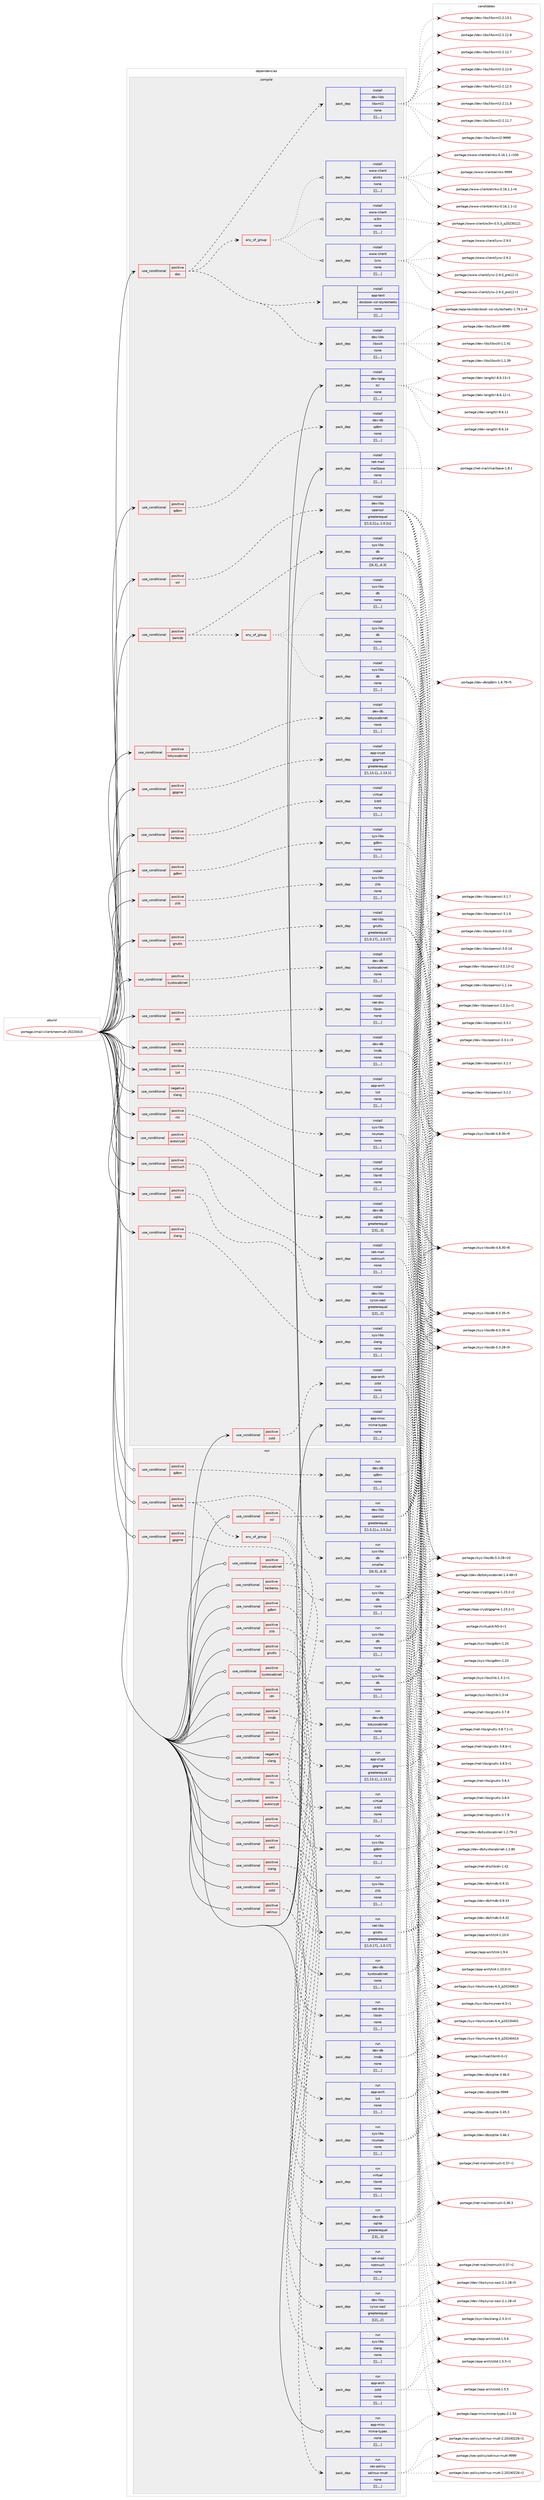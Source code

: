 digraph prolog {

# *************
# Graph options
# *************

newrank=true;
concentrate=true;
compound=true;
graph [rankdir=LR,fontname=Helvetica,fontsize=10,ranksep=1.5];#, ranksep=2.5, nodesep=0.2];
edge  [arrowhead=vee];
node  [fontname=Helvetica,fontsize=10];

# **********
# The ebuild
# **********

subgraph cluster_leftcol {
color=gray;
label=<<i>ebuild</i>>;
id [label="portage://mail-client/neomutt-20220415", color=red, width=4, href="../mail-client/neomutt-20220415.svg"];
}

# ****************
# The dependencies
# ****************

subgraph cluster_midcol {
color=gray;
label=<<i>dependencies</i>>;
subgraph cluster_compile {
fillcolor="#eeeeee";
style=filled;
label=<<i>compile</i>>;
subgraph cond72608 {
dependency286154 [label=<<TABLE BORDER="0" CELLBORDER="1" CELLSPACING="0" CELLPADDING="4"><TR><TD ROWSPAN="3" CELLPADDING="10">use_conditional</TD></TR><TR><TD>negative</TD></TR><TR><TD>slang</TD></TR></TABLE>>, shape=none, color=red];
subgraph pack211268 {
dependency286155 [label=<<TABLE BORDER="0" CELLBORDER="1" CELLSPACING="0" CELLPADDING="4" WIDTH="220"><TR><TD ROWSPAN="6" CELLPADDING="30">pack_dep</TD></TR><TR><TD WIDTH="110">install</TD></TR><TR><TD>sys-libs</TD></TR><TR><TD>ncurses</TD></TR><TR><TD>none</TD></TR><TR><TD>[[],,,,]</TD></TR></TABLE>>, shape=none, color=blue];
}
dependency286154:e -> dependency286155:w [weight=20,style="dashed",arrowhead="vee"];
}
id:e -> dependency286154:w [weight=20,style="solid",arrowhead="vee"];
subgraph cond72609 {
dependency286156 [label=<<TABLE BORDER="0" CELLBORDER="1" CELLSPACING="0" CELLPADDING="4"><TR><TD ROWSPAN="3" CELLPADDING="10">use_conditional</TD></TR><TR><TD>positive</TD></TR><TR><TD>autocrypt</TD></TR></TABLE>>, shape=none, color=red];
subgraph pack211269 {
dependency286157 [label=<<TABLE BORDER="0" CELLBORDER="1" CELLSPACING="0" CELLPADDING="4" WIDTH="220"><TR><TD ROWSPAN="6" CELLPADDING="30">pack_dep</TD></TR><TR><TD WIDTH="110">install</TD></TR><TR><TD>dev-db</TD></TR><TR><TD>sqlite</TD></TR><TR><TD>greaterequal</TD></TR><TR><TD>[[3],,,3]</TD></TR></TABLE>>, shape=none, color=blue];
}
dependency286156:e -> dependency286157:w [weight=20,style="dashed",arrowhead="vee"];
}
id:e -> dependency286156:w [weight=20,style="solid",arrowhead="vee"];
subgraph cond72610 {
dependency286158 [label=<<TABLE BORDER="0" CELLBORDER="1" CELLSPACING="0" CELLPADDING="4"><TR><TD ROWSPAN="3" CELLPADDING="10">use_conditional</TD></TR><TR><TD>positive</TD></TR><TR><TD>berkdb</TD></TR></TABLE>>, shape=none, color=red];
subgraph any2116 {
dependency286159 [label=<<TABLE BORDER="0" CELLBORDER="1" CELLSPACING="0" CELLPADDING="4"><TR><TD CELLPADDING="10">any_of_group</TD></TR></TABLE>>, shape=none, color=red];subgraph pack211270 {
dependency286160 [label=<<TABLE BORDER="0" CELLBORDER="1" CELLSPACING="0" CELLPADDING="4" WIDTH="220"><TR><TD ROWSPAN="6" CELLPADDING="30">pack_dep</TD></TR><TR><TD WIDTH="110">install</TD></TR><TR><TD>sys-libs</TD></TR><TR><TD>db</TD></TR><TR><TD>none</TD></TR><TR><TD>[[],,,,]</TD></TR></TABLE>>, shape=none, color=blue];
}
dependency286159:e -> dependency286160:w [weight=20,style="dotted",arrowhead="oinv"];
subgraph pack211271 {
dependency286161 [label=<<TABLE BORDER="0" CELLBORDER="1" CELLSPACING="0" CELLPADDING="4" WIDTH="220"><TR><TD ROWSPAN="6" CELLPADDING="30">pack_dep</TD></TR><TR><TD WIDTH="110">install</TD></TR><TR><TD>sys-libs</TD></TR><TR><TD>db</TD></TR><TR><TD>none</TD></TR><TR><TD>[[],,,,]</TD></TR></TABLE>>, shape=none, color=blue];
}
dependency286159:e -> dependency286161:w [weight=20,style="dotted",arrowhead="oinv"];
subgraph pack211272 {
dependency286162 [label=<<TABLE BORDER="0" CELLBORDER="1" CELLSPACING="0" CELLPADDING="4" WIDTH="220"><TR><TD ROWSPAN="6" CELLPADDING="30">pack_dep</TD></TR><TR><TD WIDTH="110">install</TD></TR><TR><TD>sys-libs</TD></TR><TR><TD>db</TD></TR><TR><TD>none</TD></TR><TR><TD>[[],,,,]</TD></TR></TABLE>>, shape=none, color=blue];
}
dependency286159:e -> dependency286162:w [weight=20,style="dotted",arrowhead="oinv"];
}
dependency286158:e -> dependency286159:w [weight=20,style="dashed",arrowhead="vee"];
subgraph pack211273 {
dependency286163 [label=<<TABLE BORDER="0" CELLBORDER="1" CELLSPACING="0" CELLPADDING="4" WIDTH="220"><TR><TD ROWSPAN="6" CELLPADDING="30">pack_dep</TD></TR><TR><TD WIDTH="110">install</TD></TR><TR><TD>sys-libs</TD></TR><TR><TD>db</TD></TR><TR><TD>smaller</TD></TR><TR><TD>[[6,3],,,6.3]</TD></TR></TABLE>>, shape=none, color=blue];
}
dependency286158:e -> dependency286163:w [weight=20,style="dashed",arrowhead="vee"];
}
id:e -> dependency286158:w [weight=20,style="solid",arrowhead="vee"];
subgraph cond72611 {
dependency286164 [label=<<TABLE BORDER="0" CELLBORDER="1" CELLSPACING="0" CELLPADDING="4"><TR><TD ROWSPAN="3" CELLPADDING="10">use_conditional</TD></TR><TR><TD>positive</TD></TR><TR><TD>doc</TD></TR></TABLE>>, shape=none, color=red];
subgraph pack211274 {
dependency286165 [label=<<TABLE BORDER="0" CELLBORDER="1" CELLSPACING="0" CELLPADDING="4" WIDTH="220"><TR><TD ROWSPAN="6" CELLPADDING="30">pack_dep</TD></TR><TR><TD WIDTH="110">install</TD></TR><TR><TD>dev-libs</TD></TR><TR><TD>libxml2</TD></TR><TR><TD>none</TD></TR><TR><TD>[[],,,,]</TD></TR></TABLE>>, shape=none, color=blue];
}
dependency286164:e -> dependency286165:w [weight=20,style="dashed",arrowhead="vee"];
subgraph pack211275 {
dependency286166 [label=<<TABLE BORDER="0" CELLBORDER="1" CELLSPACING="0" CELLPADDING="4" WIDTH="220"><TR><TD ROWSPAN="6" CELLPADDING="30">pack_dep</TD></TR><TR><TD WIDTH="110">install</TD></TR><TR><TD>dev-libs</TD></TR><TR><TD>libxslt</TD></TR><TR><TD>none</TD></TR><TR><TD>[[],,,,]</TD></TR></TABLE>>, shape=none, color=blue];
}
dependency286164:e -> dependency286166:w [weight=20,style="dashed",arrowhead="vee"];
subgraph pack211276 {
dependency286167 [label=<<TABLE BORDER="0" CELLBORDER="1" CELLSPACING="0" CELLPADDING="4" WIDTH="220"><TR><TD ROWSPAN="6" CELLPADDING="30">pack_dep</TD></TR><TR><TD WIDTH="110">install</TD></TR><TR><TD>app-text</TD></TR><TR><TD>docbook-xsl-stylesheets</TD></TR><TR><TD>none</TD></TR><TR><TD>[[],,,,]</TD></TR></TABLE>>, shape=none, color=blue];
}
dependency286164:e -> dependency286167:w [weight=20,style="dashed",arrowhead="vee"];
subgraph any2117 {
dependency286168 [label=<<TABLE BORDER="0" CELLBORDER="1" CELLSPACING="0" CELLPADDING="4"><TR><TD CELLPADDING="10">any_of_group</TD></TR></TABLE>>, shape=none, color=red];subgraph pack211277 {
dependency286169 [label=<<TABLE BORDER="0" CELLBORDER="1" CELLSPACING="0" CELLPADDING="4" WIDTH="220"><TR><TD ROWSPAN="6" CELLPADDING="30">pack_dep</TD></TR><TR><TD WIDTH="110">install</TD></TR><TR><TD>www-client</TD></TR><TR><TD>lynx</TD></TR><TR><TD>none</TD></TR><TR><TD>[[],,,,]</TD></TR></TABLE>>, shape=none, color=blue];
}
dependency286168:e -> dependency286169:w [weight=20,style="dotted",arrowhead="oinv"];
subgraph pack211278 {
dependency286170 [label=<<TABLE BORDER="0" CELLBORDER="1" CELLSPACING="0" CELLPADDING="4" WIDTH="220"><TR><TD ROWSPAN="6" CELLPADDING="30">pack_dep</TD></TR><TR><TD WIDTH="110">install</TD></TR><TR><TD>www-client</TD></TR><TR><TD>w3m</TD></TR><TR><TD>none</TD></TR><TR><TD>[[],,,,]</TD></TR></TABLE>>, shape=none, color=blue];
}
dependency286168:e -> dependency286170:w [weight=20,style="dotted",arrowhead="oinv"];
subgraph pack211279 {
dependency286171 [label=<<TABLE BORDER="0" CELLBORDER="1" CELLSPACING="0" CELLPADDING="4" WIDTH="220"><TR><TD ROWSPAN="6" CELLPADDING="30">pack_dep</TD></TR><TR><TD WIDTH="110">install</TD></TR><TR><TD>www-client</TD></TR><TR><TD>elinks</TD></TR><TR><TD>none</TD></TR><TR><TD>[[],,,,]</TD></TR></TABLE>>, shape=none, color=blue];
}
dependency286168:e -> dependency286171:w [weight=20,style="dotted",arrowhead="oinv"];
}
dependency286164:e -> dependency286168:w [weight=20,style="dashed",arrowhead="vee"];
}
id:e -> dependency286164:w [weight=20,style="solid",arrowhead="vee"];
subgraph cond72612 {
dependency286172 [label=<<TABLE BORDER="0" CELLBORDER="1" CELLSPACING="0" CELLPADDING="4"><TR><TD ROWSPAN="3" CELLPADDING="10">use_conditional</TD></TR><TR><TD>positive</TD></TR><TR><TD>gdbm</TD></TR></TABLE>>, shape=none, color=red];
subgraph pack211280 {
dependency286173 [label=<<TABLE BORDER="0" CELLBORDER="1" CELLSPACING="0" CELLPADDING="4" WIDTH="220"><TR><TD ROWSPAN="6" CELLPADDING="30">pack_dep</TD></TR><TR><TD WIDTH="110">install</TD></TR><TR><TD>sys-libs</TD></TR><TR><TD>gdbm</TD></TR><TR><TD>none</TD></TR><TR><TD>[[],,,,]</TD></TR></TABLE>>, shape=none, color=blue];
}
dependency286172:e -> dependency286173:w [weight=20,style="dashed",arrowhead="vee"];
}
id:e -> dependency286172:w [weight=20,style="solid",arrowhead="vee"];
subgraph cond72613 {
dependency286174 [label=<<TABLE BORDER="0" CELLBORDER="1" CELLSPACING="0" CELLPADDING="4"><TR><TD ROWSPAN="3" CELLPADDING="10">use_conditional</TD></TR><TR><TD>positive</TD></TR><TR><TD>gnutls</TD></TR></TABLE>>, shape=none, color=red];
subgraph pack211281 {
dependency286175 [label=<<TABLE BORDER="0" CELLBORDER="1" CELLSPACING="0" CELLPADDING="4" WIDTH="220"><TR><TD ROWSPAN="6" CELLPADDING="30">pack_dep</TD></TR><TR><TD WIDTH="110">install</TD></TR><TR><TD>net-libs</TD></TR><TR><TD>gnutls</TD></TR><TR><TD>greaterequal</TD></TR><TR><TD>[[1,0,17],,,1.0.17]</TD></TR></TABLE>>, shape=none, color=blue];
}
dependency286174:e -> dependency286175:w [weight=20,style="dashed",arrowhead="vee"];
}
id:e -> dependency286174:w [weight=20,style="solid",arrowhead="vee"];
subgraph cond72614 {
dependency286176 [label=<<TABLE BORDER="0" CELLBORDER="1" CELLSPACING="0" CELLPADDING="4"><TR><TD ROWSPAN="3" CELLPADDING="10">use_conditional</TD></TR><TR><TD>positive</TD></TR><TR><TD>gpgme</TD></TR></TABLE>>, shape=none, color=red];
subgraph pack211282 {
dependency286177 [label=<<TABLE BORDER="0" CELLBORDER="1" CELLSPACING="0" CELLPADDING="4" WIDTH="220"><TR><TD ROWSPAN="6" CELLPADDING="30">pack_dep</TD></TR><TR><TD WIDTH="110">install</TD></TR><TR><TD>app-crypt</TD></TR><TR><TD>gpgme</TD></TR><TR><TD>greaterequal</TD></TR><TR><TD>[[1,13,1],,,1.13.1]</TD></TR></TABLE>>, shape=none, color=blue];
}
dependency286176:e -> dependency286177:w [weight=20,style="dashed",arrowhead="vee"];
}
id:e -> dependency286176:w [weight=20,style="solid",arrowhead="vee"];
subgraph cond72615 {
dependency286178 [label=<<TABLE BORDER="0" CELLBORDER="1" CELLSPACING="0" CELLPADDING="4"><TR><TD ROWSPAN="3" CELLPADDING="10">use_conditional</TD></TR><TR><TD>positive</TD></TR><TR><TD>idn</TD></TR></TABLE>>, shape=none, color=red];
subgraph pack211283 {
dependency286179 [label=<<TABLE BORDER="0" CELLBORDER="1" CELLSPACING="0" CELLPADDING="4" WIDTH="220"><TR><TD ROWSPAN="6" CELLPADDING="30">pack_dep</TD></TR><TR><TD WIDTH="110">install</TD></TR><TR><TD>net-dns</TD></TR><TR><TD>libidn</TD></TR><TR><TD>none</TD></TR><TR><TD>[[],,,,]</TD></TR></TABLE>>, shape=none, color=blue];
}
dependency286178:e -> dependency286179:w [weight=20,style="dashed",arrowhead="vee"];
}
id:e -> dependency286178:w [weight=20,style="solid",arrowhead="vee"];
subgraph cond72616 {
dependency286180 [label=<<TABLE BORDER="0" CELLBORDER="1" CELLSPACING="0" CELLPADDING="4"><TR><TD ROWSPAN="3" CELLPADDING="10">use_conditional</TD></TR><TR><TD>positive</TD></TR><TR><TD>kerberos</TD></TR></TABLE>>, shape=none, color=red];
subgraph pack211284 {
dependency286181 [label=<<TABLE BORDER="0" CELLBORDER="1" CELLSPACING="0" CELLPADDING="4" WIDTH="220"><TR><TD ROWSPAN="6" CELLPADDING="30">pack_dep</TD></TR><TR><TD WIDTH="110">install</TD></TR><TR><TD>virtual</TD></TR><TR><TD>krb5</TD></TR><TR><TD>none</TD></TR><TR><TD>[[],,,,]</TD></TR></TABLE>>, shape=none, color=blue];
}
dependency286180:e -> dependency286181:w [weight=20,style="dashed",arrowhead="vee"];
}
id:e -> dependency286180:w [weight=20,style="solid",arrowhead="vee"];
subgraph cond72617 {
dependency286182 [label=<<TABLE BORDER="0" CELLBORDER="1" CELLSPACING="0" CELLPADDING="4"><TR><TD ROWSPAN="3" CELLPADDING="10">use_conditional</TD></TR><TR><TD>positive</TD></TR><TR><TD>kyotocabinet</TD></TR></TABLE>>, shape=none, color=red];
subgraph pack211285 {
dependency286183 [label=<<TABLE BORDER="0" CELLBORDER="1" CELLSPACING="0" CELLPADDING="4" WIDTH="220"><TR><TD ROWSPAN="6" CELLPADDING="30">pack_dep</TD></TR><TR><TD WIDTH="110">install</TD></TR><TR><TD>dev-db</TD></TR><TR><TD>kyotocabinet</TD></TR><TR><TD>none</TD></TR><TR><TD>[[],,,,]</TD></TR></TABLE>>, shape=none, color=blue];
}
dependency286182:e -> dependency286183:w [weight=20,style="dashed",arrowhead="vee"];
}
id:e -> dependency286182:w [weight=20,style="solid",arrowhead="vee"];
subgraph cond72618 {
dependency286184 [label=<<TABLE BORDER="0" CELLBORDER="1" CELLSPACING="0" CELLPADDING="4"><TR><TD ROWSPAN="3" CELLPADDING="10">use_conditional</TD></TR><TR><TD>positive</TD></TR><TR><TD>lmdb</TD></TR></TABLE>>, shape=none, color=red];
subgraph pack211286 {
dependency286185 [label=<<TABLE BORDER="0" CELLBORDER="1" CELLSPACING="0" CELLPADDING="4" WIDTH="220"><TR><TD ROWSPAN="6" CELLPADDING="30">pack_dep</TD></TR><TR><TD WIDTH="110">install</TD></TR><TR><TD>dev-db</TD></TR><TR><TD>lmdb</TD></TR><TR><TD>none</TD></TR><TR><TD>[[],,,,]</TD></TR></TABLE>>, shape=none, color=blue];
}
dependency286184:e -> dependency286185:w [weight=20,style="dashed",arrowhead="vee"];
}
id:e -> dependency286184:w [weight=20,style="solid",arrowhead="vee"];
subgraph cond72619 {
dependency286186 [label=<<TABLE BORDER="0" CELLBORDER="1" CELLSPACING="0" CELLPADDING="4"><TR><TD ROWSPAN="3" CELLPADDING="10">use_conditional</TD></TR><TR><TD>positive</TD></TR><TR><TD>lz4</TD></TR></TABLE>>, shape=none, color=red];
subgraph pack211287 {
dependency286187 [label=<<TABLE BORDER="0" CELLBORDER="1" CELLSPACING="0" CELLPADDING="4" WIDTH="220"><TR><TD ROWSPAN="6" CELLPADDING="30">pack_dep</TD></TR><TR><TD WIDTH="110">install</TD></TR><TR><TD>app-arch</TD></TR><TR><TD>lz4</TD></TR><TR><TD>none</TD></TR><TR><TD>[[],,,,]</TD></TR></TABLE>>, shape=none, color=blue];
}
dependency286186:e -> dependency286187:w [weight=20,style="dashed",arrowhead="vee"];
}
id:e -> dependency286186:w [weight=20,style="solid",arrowhead="vee"];
subgraph cond72620 {
dependency286188 [label=<<TABLE BORDER="0" CELLBORDER="1" CELLSPACING="0" CELLPADDING="4"><TR><TD ROWSPAN="3" CELLPADDING="10">use_conditional</TD></TR><TR><TD>positive</TD></TR><TR><TD>nls</TD></TR></TABLE>>, shape=none, color=red];
subgraph pack211288 {
dependency286189 [label=<<TABLE BORDER="0" CELLBORDER="1" CELLSPACING="0" CELLPADDING="4" WIDTH="220"><TR><TD ROWSPAN="6" CELLPADDING="30">pack_dep</TD></TR><TR><TD WIDTH="110">install</TD></TR><TR><TD>virtual</TD></TR><TR><TD>libintl</TD></TR><TR><TD>none</TD></TR><TR><TD>[[],,,,]</TD></TR></TABLE>>, shape=none, color=blue];
}
dependency286188:e -> dependency286189:w [weight=20,style="dashed",arrowhead="vee"];
}
id:e -> dependency286188:w [weight=20,style="solid",arrowhead="vee"];
subgraph cond72621 {
dependency286190 [label=<<TABLE BORDER="0" CELLBORDER="1" CELLSPACING="0" CELLPADDING="4"><TR><TD ROWSPAN="3" CELLPADDING="10">use_conditional</TD></TR><TR><TD>positive</TD></TR><TR><TD>notmuch</TD></TR></TABLE>>, shape=none, color=red];
subgraph pack211289 {
dependency286191 [label=<<TABLE BORDER="0" CELLBORDER="1" CELLSPACING="0" CELLPADDING="4" WIDTH="220"><TR><TD ROWSPAN="6" CELLPADDING="30">pack_dep</TD></TR><TR><TD WIDTH="110">install</TD></TR><TR><TD>net-mail</TD></TR><TR><TD>notmuch</TD></TR><TR><TD>none</TD></TR><TR><TD>[[],,,,]</TD></TR></TABLE>>, shape=none, color=blue];
}
dependency286190:e -> dependency286191:w [weight=20,style="dashed",arrowhead="vee"];
}
id:e -> dependency286190:w [weight=20,style="solid",arrowhead="vee"];
subgraph cond72622 {
dependency286192 [label=<<TABLE BORDER="0" CELLBORDER="1" CELLSPACING="0" CELLPADDING="4"><TR><TD ROWSPAN="3" CELLPADDING="10">use_conditional</TD></TR><TR><TD>positive</TD></TR><TR><TD>qdbm</TD></TR></TABLE>>, shape=none, color=red];
subgraph pack211290 {
dependency286193 [label=<<TABLE BORDER="0" CELLBORDER="1" CELLSPACING="0" CELLPADDING="4" WIDTH="220"><TR><TD ROWSPAN="6" CELLPADDING="30">pack_dep</TD></TR><TR><TD WIDTH="110">install</TD></TR><TR><TD>dev-db</TD></TR><TR><TD>qdbm</TD></TR><TR><TD>none</TD></TR><TR><TD>[[],,,,]</TD></TR></TABLE>>, shape=none, color=blue];
}
dependency286192:e -> dependency286193:w [weight=20,style="dashed",arrowhead="vee"];
}
id:e -> dependency286192:w [weight=20,style="solid",arrowhead="vee"];
subgraph cond72623 {
dependency286194 [label=<<TABLE BORDER="0" CELLBORDER="1" CELLSPACING="0" CELLPADDING="4"><TR><TD ROWSPAN="3" CELLPADDING="10">use_conditional</TD></TR><TR><TD>positive</TD></TR><TR><TD>sasl</TD></TR></TABLE>>, shape=none, color=red];
subgraph pack211291 {
dependency286195 [label=<<TABLE BORDER="0" CELLBORDER="1" CELLSPACING="0" CELLPADDING="4" WIDTH="220"><TR><TD ROWSPAN="6" CELLPADDING="30">pack_dep</TD></TR><TR><TD WIDTH="110">install</TD></TR><TR><TD>dev-libs</TD></TR><TR><TD>cyrus-sasl</TD></TR><TR><TD>greaterequal</TD></TR><TR><TD>[[2],,,2]</TD></TR></TABLE>>, shape=none, color=blue];
}
dependency286194:e -> dependency286195:w [weight=20,style="dashed",arrowhead="vee"];
}
id:e -> dependency286194:w [weight=20,style="solid",arrowhead="vee"];
subgraph cond72624 {
dependency286196 [label=<<TABLE BORDER="0" CELLBORDER="1" CELLSPACING="0" CELLPADDING="4"><TR><TD ROWSPAN="3" CELLPADDING="10">use_conditional</TD></TR><TR><TD>positive</TD></TR><TR><TD>slang</TD></TR></TABLE>>, shape=none, color=red];
subgraph pack211292 {
dependency286197 [label=<<TABLE BORDER="0" CELLBORDER="1" CELLSPACING="0" CELLPADDING="4" WIDTH="220"><TR><TD ROWSPAN="6" CELLPADDING="30">pack_dep</TD></TR><TR><TD WIDTH="110">install</TD></TR><TR><TD>sys-libs</TD></TR><TR><TD>slang</TD></TR><TR><TD>none</TD></TR><TR><TD>[[],,,,]</TD></TR></TABLE>>, shape=none, color=blue];
}
dependency286196:e -> dependency286197:w [weight=20,style="dashed",arrowhead="vee"];
}
id:e -> dependency286196:w [weight=20,style="solid",arrowhead="vee"];
subgraph cond72625 {
dependency286198 [label=<<TABLE BORDER="0" CELLBORDER="1" CELLSPACING="0" CELLPADDING="4"><TR><TD ROWSPAN="3" CELLPADDING="10">use_conditional</TD></TR><TR><TD>positive</TD></TR><TR><TD>ssl</TD></TR></TABLE>>, shape=none, color=red];
subgraph pack211293 {
dependency286199 [label=<<TABLE BORDER="0" CELLBORDER="1" CELLSPACING="0" CELLPADDING="4" WIDTH="220"><TR><TD ROWSPAN="6" CELLPADDING="30">pack_dep</TD></TR><TR><TD WIDTH="110">install</TD></TR><TR><TD>dev-libs</TD></TR><TR><TD>openssl</TD></TR><TR><TD>greaterequal</TD></TR><TR><TD>[[1,0,2],u,,1.0.2u]</TD></TR></TABLE>>, shape=none, color=blue];
}
dependency286198:e -> dependency286199:w [weight=20,style="dashed",arrowhead="vee"];
}
id:e -> dependency286198:w [weight=20,style="solid",arrowhead="vee"];
subgraph cond72626 {
dependency286200 [label=<<TABLE BORDER="0" CELLBORDER="1" CELLSPACING="0" CELLPADDING="4"><TR><TD ROWSPAN="3" CELLPADDING="10">use_conditional</TD></TR><TR><TD>positive</TD></TR><TR><TD>tokyocabinet</TD></TR></TABLE>>, shape=none, color=red];
subgraph pack211294 {
dependency286201 [label=<<TABLE BORDER="0" CELLBORDER="1" CELLSPACING="0" CELLPADDING="4" WIDTH="220"><TR><TD ROWSPAN="6" CELLPADDING="30">pack_dep</TD></TR><TR><TD WIDTH="110">install</TD></TR><TR><TD>dev-db</TD></TR><TR><TD>tokyocabinet</TD></TR><TR><TD>none</TD></TR><TR><TD>[[],,,,]</TD></TR></TABLE>>, shape=none, color=blue];
}
dependency286200:e -> dependency286201:w [weight=20,style="dashed",arrowhead="vee"];
}
id:e -> dependency286200:w [weight=20,style="solid",arrowhead="vee"];
subgraph cond72627 {
dependency286202 [label=<<TABLE BORDER="0" CELLBORDER="1" CELLSPACING="0" CELLPADDING="4"><TR><TD ROWSPAN="3" CELLPADDING="10">use_conditional</TD></TR><TR><TD>positive</TD></TR><TR><TD>zlib</TD></TR></TABLE>>, shape=none, color=red];
subgraph pack211295 {
dependency286203 [label=<<TABLE BORDER="0" CELLBORDER="1" CELLSPACING="0" CELLPADDING="4" WIDTH="220"><TR><TD ROWSPAN="6" CELLPADDING="30">pack_dep</TD></TR><TR><TD WIDTH="110">install</TD></TR><TR><TD>sys-libs</TD></TR><TR><TD>zlib</TD></TR><TR><TD>none</TD></TR><TR><TD>[[],,,,]</TD></TR></TABLE>>, shape=none, color=blue];
}
dependency286202:e -> dependency286203:w [weight=20,style="dashed",arrowhead="vee"];
}
id:e -> dependency286202:w [weight=20,style="solid",arrowhead="vee"];
subgraph cond72628 {
dependency286204 [label=<<TABLE BORDER="0" CELLBORDER="1" CELLSPACING="0" CELLPADDING="4"><TR><TD ROWSPAN="3" CELLPADDING="10">use_conditional</TD></TR><TR><TD>positive</TD></TR><TR><TD>zstd</TD></TR></TABLE>>, shape=none, color=red];
subgraph pack211296 {
dependency286205 [label=<<TABLE BORDER="0" CELLBORDER="1" CELLSPACING="0" CELLPADDING="4" WIDTH="220"><TR><TD ROWSPAN="6" CELLPADDING="30">pack_dep</TD></TR><TR><TD WIDTH="110">install</TD></TR><TR><TD>app-arch</TD></TR><TR><TD>zstd</TD></TR><TR><TD>none</TD></TR><TR><TD>[[],,,,]</TD></TR></TABLE>>, shape=none, color=blue];
}
dependency286204:e -> dependency286205:w [weight=20,style="dashed",arrowhead="vee"];
}
id:e -> dependency286204:w [weight=20,style="solid",arrowhead="vee"];
subgraph pack211297 {
dependency286206 [label=<<TABLE BORDER="0" CELLBORDER="1" CELLSPACING="0" CELLPADDING="4" WIDTH="220"><TR><TD ROWSPAN="6" CELLPADDING="30">pack_dep</TD></TR><TR><TD WIDTH="110">install</TD></TR><TR><TD>app-misc</TD></TR><TR><TD>mime-types</TD></TR><TR><TD>none</TD></TR><TR><TD>[[],,,,]</TD></TR></TABLE>>, shape=none, color=blue];
}
id:e -> dependency286206:w [weight=20,style="solid",arrowhead="vee"];
subgraph pack211298 {
dependency286207 [label=<<TABLE BORDER="0" CELLBORDER="1" CELLSPACING="0" CELLPADDING="4" WIDTH="220"><TR><TD ROWSPAN="6" CELLPADDING="30">pack_dep</TD></TR><TR><TD WIDTH="110">install</TD></TR><TR><TD>dev-lang</TD></TR><TR><TD>tcl</TD></TR><TR><TD>none</TD></TR><TR><TD>[[],,,,]</TD></TR></TABLE>>, shape=none, color=blue];
}
id:e -> dependency286207:w [weight=20,style="solid",arrowhead="vee"];
subgraph pack211299 {
dependency286208 [label=<<TABLE BORDER="0" CELLBORDER="1" CELLSPACING="0" CELLPADDING="4" WIDTH="220"><TR><TD ROWSPAN="6" CELLPADDING="30">pack_dep</TD></TR><TR><TD WIDTH="110">install</TD></TR><TR><TD>net-mail</TD></TR><TR><TD>mailbase</TD></TR><TR><TD>none</TD></TR><TR><TD>[[],,,,]</TD></TR></TABLE>>, shape=none, color=blue];
}
id:e -> dependency286208:w [weight=20,style="solid",arrowhead="vee"];
}
subgraph cluster_compileandrun {
fillcolor="#eeeeee";
style=filled;
label=<<i>compile and run</i>>;
}
subgraph cluster_run {
fillcolor="#eeeeee";
style=filled;
label=<<i>run</i>>;
subgraph cond72629 {
dependency286209 [label=<<TABLE BORDER="0" CELLBORDER="1" CELLSPACING="0" CELLPADDING="4"><TR><TD ROWSPAN="3" CELLPADDING="10">use_conditional</TD></TR><TR><TD>negative</TD></TR><TR><TD>slang</TD></TR></TABLE>>, shape=none, color=red];
subgraph pack211300 {
dependency286210 [label=<<TABLE BORDER="0" CELLBORDER="1" CELLSPACING="0" CELLPADDING="4" WIDTH="220"><TR><TD ROWSPAN="6" CELLPADDING="30">pack_dep</TD></TR><TR><TD WIDTH="110">run</TD></TR><TR><TD>sys-libs</TD></TR><TR><TD>ncurses</TD></TR><TR><TD>none</TD></TR><TR><TD>[[],,,,]</TD></TR></TABLE>>, shape=none, color=blue];
}
dependency286209:e -> dependency286210:w [weight=20,style="dashed",arrowhead="vee"];
}
id:e -> dependency286209:w [weight=20,style="solid",arrowhead="odot"];
subgraph cond72630 {
dependency286211 [label=<<TABLE BORDER="0" CELLBORDER="1" CELLSPACING="0" CELLPADDING="4"><TR><TD ROWSPAN="3" CELLPADDING="10">use_conditional</TD></TR><TR><TD>positive</TD></TR><TR><TD>autocrypt</TD></TR></TABLE>>, shape=none, color=red];
subgraph pack211301 {
dependency286212 [label=<<TABLE BORDER="0" CELLBORDER="1" CELLSPACING="0" CELLPADDING="4" WIDTH="220"><TR><TD ROWSPAN="6" CELLPADDING="30">pack_dep</TD></TR><TR><TD WIDTH="110">run</TD></TR><TR><TD>dev-db</TD></TR><TR><TD>sqlite</TD></TR><TR><TD>greaterequal</TD></TR><TR><TD>[[3],,,3]</TD></TR></TABLE>>, shape=none, color=blue];
}
dependency286211:e -> dependency286212:w [weight=20,style="dashed",arrowhead="vee"];
}
id:e -> dependency286211:w [weight=20,style="solid",arrowhead="odot"];
subgraph cond72631 {
dependency286213 [label=<<TABLE BORDER="0" CELLBORDER="1" CELLSPACING="0" CELLPADDING="4"><TR><TD ROWSPAN="3" CELLPADDING="10">use_conditional</TD></TR><TR><TD>positive</TD></TR><TR><TD>berkdb</TD></TR></TABLE>>, shape=none, color=red];
subgraph any2118 {
dependency286214 [label=<<TABLE BORDER="0" CELLBORDER="1" CELLSPACING="0" CELLPADDING="4"><TR><TD CELLPADDING="10">any_of_group</TD></TR></TABLE>>, shape=none, color=red];subgraph pack211302 {
dependency286215 [label=<<TABLE BORDER="0" CELLBORDER="1" CELLSPACING="0" CELLPADDING="4" WIDTH="220"><TR><TD ROWSPAN="6" CELLPADDING="30">pack_dep</TD></TR><TR><TD WIDTH="110">run</TD></TR><TR><TD>sys-libs</TD></TR><TR><TD>db</TD></TR><TR><TD>none</TD></TR><TR><TD>[[],,,,]</TD></TR></TABLE>>, shape=none, color=blue];
}
dependency286214:e -> dependency286215:w [weight=20,style="dotted",arrowhead="oinv"];
subgraph pack211303 {
dependency286216 [label=<<TABLE BORDER="0" CELLBORDER="1" CELLSPACING="0" CELLPADDING="4" WIDTH="220"><TR><TD ROWSPAN="6" CELLPADDING="30">pack_dep</TD></TR><TR><TD WIDTH="110">run</TD></TR><TR><TD>sys-libs</TD></TR><TR><TD>db</TD></TR><TR><TD>none</TD></TR><TR><TD>[[],,,,]</TD></TR></TABLE>>, shape=none, color=blue];
}
dependency286214:e -> dependency286216:w [weight=20,style="dotted",arrowhead="oinv"];
subgraph pack211304 {
dependency286217 [label=<<TABLE BORDER="0" CELLBORDER="1" CELLSPACING="0" CELLPADDING="4" WIDTH="220"><TR><TD ROWSPAN="6" CELLPADDING="30">pack_dep</TD></TR><TR><TD WIDTH="110">run</TD></TR><TR><TD>sys-libs</TD></TR><TR><TD>db</TD></TR><TR><TD>none</TD></TR><TR><TD>[[],,,,]</TD></TR></TABLE>>, shape=none, color=blue];
}
dependency286214:e -> dependency286217:w [weight=20,style="dotted",arrowhead="oinv"];
}
dependency286213:e -> dependency286214:w [weight=20,style="dashed",arrowhead="vee"];
subgraph pack211305 {
dependency286218 [label=<<TABLE BORDER="0" CELLBORDER="1" CELLSPACING="0" CELLPADDING="4" WIDTH="220"><TR><TD ROWSPAN="6" CELLPADDING="30">pack_dep</TD></TR><TR><TD WIDTH="110">run</TD></TR><TR><TD>sys-libs</TD></TR><TR><TD>db</TD></TR><TR><TD>smaller</TD></TR><TR><TD>[[6,3],,,6.3]</TD></TR></TABLE>>, shape=none, color=blue];
}
dependency286213:e -> dependency286218:w [weight=20,style="dashed",arrowhead="vee"];
}
id:e -> dependency286213:w [weight=20,style="solid",arrowhead="odot"];
subgraph cond72632 {
dependency286219 [label=<<TABLE BORDER="0" CELLBORDER="1" CELLSPACING="0" CELLPADDING="4"><TR><TD ROWSPAN="3" CELLPADDING="10">use_conditional</TD></TR><TR><TD>positive</TD></TR><TR><TD>gdbm</TD></TR></TABLE>>, shape=none, color=red];
subgraph pack211306 {
dependency286220 [label=<<TABLE BORDER="0" CELLBORDER="1" CELLSPACING="0" CELLPADDING="4" WIDTH="220"><TR><TD ROWSPAN="6" CELLPADDING="30">pack_dep</TD></TR><TR><TD WIDTH="110">run</TD></TR><TR><TD>sys-libs</TD></TR><TR><TD>gdbm</TD></TR><TR><TD>none</TD></TR><TR><TD>[[],,,,]</TD></TR></TABLE>>, shape=none, color=blue];
}
dependency286219:e -> dependency286220:w [weight=20,style="dashed",arrowhead="vee"];
}
id:e -> dependency286219:w [weight=20,style="solid",arrowhead="odot"];
subgraph cond72633 {
dependency286221 [label=<<TABLE BORDER="0" CELLBORDER="1" CELLSPACING="0" CELLPADDING="4"><TR><TD ROWSPAN="3" CELLPADDING="10">use_conditional</TD></TR><TR><TD>positive</TD></TR><TR><TD>gnutls</TD></TR></TABLE>>, shape=none, color=red];
subgraph pack211307 {
dependency286222 [label=<<TABLE BORDER="0" CELLBORDER="1" CELLSPACING="0" CELLPADDING="4" WIDTH="220"><TR><TD ROWSPAN="6" CELLPADDING="30">pack_dep</TD></TR><TR><TD WIDTH="110">run</TD></TR><TR><TD>net-libs</TD></TR><TR><TD>gnutls</TD></TR><TR><TD>greaterequal</TD></TR><TR><TD>[[1,0,17],,,1.0.17]</TD></TR></TABLE>>, shape=none, color=blue];
}
dependency286221:e -> dependency286222:w [weight=20,style="dashed",arrowhead="vee"];
}
id:e -> dependency286221:w [weight=20,style="solid",arrowhead="odot"];
subgraph cond72634 {
dependency286223 [label=<<TABLE BORDER="0" CELLBORDER="1" CELLSPACING="0" CELLPADDING="4"><TR><TD ROWSPAN="3" CELLPADDING="10">use_conditional</TD></TR><TR><TD>positive</TD></TR><TR><TD>gpgme</TD></TR></TABLE>>, shape=none, color=red];
subgraph pack211308 {
dependency286224 [label=<<TABLE BORDER="0" CELLBORDER="1" CELLSPACING="0" CELLPADDING="4" WIDTH="220"><TR><TD ROWSPAN="6" CELLPADDING="30">pack_dep</TD></TR><TR><TD WIDTH="110">run</TD></TR><TR><TD>app-crypt</TD></TR><TR><TD>gpgme</TD></TR><TR><TD>greaterequal</TD></TR><TR><TD>[[1,13,1],,,1.13.1]</TD></TR></TABLE>>, shape=none, color=blue];
}
dependency286223:e -> dependency286224:w [weight=20,style="dashed",arrowhead="vee"];
}
id:e -> dependency286223:w [weight=20,style="solid",arrowhead="odot"];
subgraph cond72635 {
dependency286225 [label=<<TABLE BORDER="0" CELLBORDER="1" CELLSPACING="0" CELLPADDING="4"><TR><TD ROWSPAN="3" CELLPADDING="10">use_conditional</TD></TR><TR><TD>positive</TD></TR><TR><TD>idn</TD></TR></TABLE>>, shape=none, color=red];
subgraph pack211309 {
dependency286226 [label=<<TABLE BORDER="0" CELLBORDER="1" CELLSPACING="0" CELLPADDING="4" WIDTH="220"><TR><TD ROWSPAN="6" CELLPADDING="30">pack_dep</TD></TR><TR><TD WIDTH="110">run</TD></TR><TR><TD>net-dns</TD></TR><TR><TD>libidn</TD></TR><TR><TD>none</TD></TR><TR><TD>[[],,,,]</TD></TR></TABLE>>, shape=none, color=blue];
}
dependency286225:e -> dependency286226:w [weight=20,style="dashed",arrowhead="vee"];
}
id:e -> dependency286225:w [weight=20,style="solid",arrowhead="odot"];
subgraph cond72636 {
dependency286227 [label=<<TABLE BORDER="0" CELLBORDER="1" CELLSPACING="0" CELLPADDING="4"><TR><TD ROWSPAN="3" CELLPADDING="10">use_conditional</TD></TR><TR><TD>positive</TD></TR><TR><TD>kerberos</TD></TR></TABLE>>, shape=none, color=red];
subgraph pack211310 {
dependency286228 [label=<<TABLE BORDER="0" CELLBORDER="1" CELLSPACING="0" CELLPADDING="4" WIDTH="220"><TR><TD ROWSPAN="6" CELLPADDING="30">pack_dep</TD></TR><TR><TD WIDTH="110">run</TD></TR><TR><TD>virtual</TD></TR><TR><TD>krb5</TD></TR><TR><TD>none</TD></TR><TR><TD>[[],,,,]</TD></TR></TABLE>>, shape=none, color=blue];
}
dependency286227:e -> dependency286228:w [weight=20,style="dashed",arrowhead="vee"];
}
id:e -> dependency286227:w [weight=20,style="solid",arrowhead="odot"];
subgraph cond72637 {
dependency286229 [label=<<TABLE BORDER="0" CELLBORDER="1" CELLSPACING="0" CELLPADDING="4"><TR><TD ROWSPAN="3" CELLPADDING="10">use_conditional</TD></TR><TR><TD>positive</TD></TR><TR><TD>kyotocabinet</TD></TR></TABLE>>, shape=none, color=red];
subgraph pack211311 {
dependency286230 [label=<<TABLE BORDER="0" CELLBORDER="1" CELLSPACING="0" CELLPADDING="4" WIDTH="220"><TR><TD ROWSPAN="6" CELLPADDING="30">pack_dep</TD></TR><TR><TD WIDTH="110">run</TD></TR><TR><TD>dev-db</TD></TR><TR><TD>kyotocabinet</TD></TR><TR><TD>none</TD></TR><TR><TD>[[],,,,]</TD></TR></TABLE>>, shape=none, color=blue];
}
dependency286229:e -> dependency286230:w [weight=20,style="dashed",arrowhead="vee"];
}
id:e -> dependency286229:w [weight=20,style="solid",arrowhead="odot"];
subgraph cond72638 {
dependency286231 [label=<<TABLE BORDER="0" CELLBORDER="1" CELLSPACING="0" CELLPADDING="4"><TR><TD ROWSPAN="3" CELLPADDING="10">use_conditional</TD></TR><TR><TD>positive</TD></TR><TR><TD>lmdb</TD></TR></TABLE>>, shape=none, color=red];
subgraph pack211312 {
dependency286232 [label=<<TABLE BORDER="0" CELLBORDER="1" CELLSPACING="0" CELLPADDING="4" WIDTH="220"><TR><TD ROWSPAN="6" CELLPADDING="30">pack_dep</TD></TR><TR><TD WIDTH="110">run</TD></TR><TR><TD>dev-db</TD></TR><TR><TD>lmdb</TD></TR><TR><TD>none</TD></TR><TR><TD>[[],,,,]</TD></TR></TABLE>>, shape=none, color=blue];
}
dependency286231:e -> dependency286232:w [weight=20,style="dashed",arrowhead="vee"];
}
id:e -> dependency286231:w [weight=20,style="solid",arrowhead="odot"];
subgraph cond72639 {
dependency286233 [label=<<TABLE BORDER="0" CELLBORDER="1" CELLSPACING="0" CELLPADDING="4"><TR><TD ROWSPAN="3" CELLPADDING="10">use_conditional</TD></TR><TR><TD>positive</TD></TR><TR><TD>lz4</TD></TR></TABLE>>, shape=none, color=red];
subgraph pack211313 {
dependency286234 [label=<<TABLE BORDER="0" CELLBORDER="1" CELLSPACING="0" CELLPADDING="4" WIDTH="220"><TR><TD ROWSPAN="6" CELLPADDING="30">pack_dep</TD></TR><TR><TD WIDTH="110">run</TD></TR><TR><TD>app-arch</TD></TR><TR><TD>lz4</TD></TR><TR><TD>none</TD></TR><TR><TD>[[],,,,]</TD></TR></TABLE>>, shape=none, color=blue];
}
dependency286233:e -> dependency286234:w [weight=20,style="dashed",arrowhead="vee"];
}
id:e -> dependency286233:w [weight=20,style="solid",arrowhead="odot"];
subgraph cond72640 {
dependency286235 [label=<<TABLE BORDER="0" CELLBORDER="1" CELLSPACING="0" CELLPADDING="4"><TR><TD ROWSPAN="3" CELLPADDING="10">use_conditional</TD></TR><TR><TD>positive</TD></TR><TR><TD>nls</TD></TR></TABLE>>, shape=none, color=red];
subgraph pack211314 {
dependency286236 [label=<<TABLE BORDER="0" CELLBORDER="1" CELLSPACING="0" CELLPADDING="4" WIDTH="220"><TR><TD ROWSPAN="6" CELLPADDING="30">pack_dep</TD></TR><TR><TD WIDTH="110">run</TD></TR><TR><TD>virtual</TD></TR><TR><TD>libintl</TD></TR><TR><TD>none</TD></TR><TR><TD>[[],,,,]</TD></TR></TABLE>>, shape=none, color=blue];
}
dependency286235:e -> dependency286236:w [weight=20,style="dashed",arrowhead="vee"];
}
id:e -> dependency286235:w [weight=20,style="solid",arrowhead="odot"];
subgraph cond72641 {
dependency286237 [label=<<TABLE BORDER="0" CELLBORDER="1" CELLSPACING="0" CELLPADDING="4"><TR><TD ROWSPAN="3" CELLPADDING="10">use_conditional</TD></TR><TR><TD>positive</TD></TR><TR><TD>notmuch</TD></TR></TABLE>>, shape=none, color=red];
subgraph pack211315 {
dependency286238 [label=<<TABLE BORDER="0" CELLBORDER="1" CELLSPACING="0" CELLPADDING="4" WIDTH="220"><TR><TD ROWSPAN="6" CELLPADDING="30">pack_dep</TD></TR><TR><TD WIDTH="110">run</TD></TR><TR><TD>net-mail</TD></TR><TR><TD>notmuch</TD></TR><TR><TD>none</TD></TR><TR><TD>[[],,,,]</TD></TR></TABLE>>, shape=none, color=blue];
}
dependency286237:e -> dependency286238:w [weight=20,style="dashed",arrowhead="vee"];
}
id:e -> dependency286237:w [weight=20,style="solid",arrowhead="odot"];
subgraph cond72642 {
dependency286239 [label=<<TABLE BORDER="0" CELLBORDER="1" CELLSPACING="0" CELLPADDING="4"><TR><TD ROWSPAN="3" CELLPADDING="10">use_conditional</TD></TR><TR><TD>positive</TD></TR><TR><TD>qdbm</TD></TR></TABLE>>, shape=none, color=red];
subgraph pack211316 {
dependency286240 [label=<<TABLE BORDER="0" CELLBORDER="1" CELLSPACING="0" CELLPADDING="4" WIDTH="220"><TR><TD ROWSPAN="6" CELLPADDING="30">pack_dep</TD></TR><TR><TD WIDTH="110">run</TD></TR><TR><TD>dev-db</TD></TR><TR><TD>qdbm</TD></TR><TR><TD>none</TD></TR><TR><TD>[[],,,,]</TD></TR></TABLE>>, shape=none, color=blue];
}
dependency286239:e -> dependency286240:w [weight=20,style="dashed",arrowhead="vee"];
}
id:e -> dependency286239:w [weight=20,style="solid",arrowhead="odot"];
subgraph cond72643 {
dependency286241 [label=<<TABLE BORDER="0" CELLBORDER="1" CELLSPACING="0" CELLPADDING="4"><TR><TD ROWSPAN="3" CELLPADDING="10">use_conditional</TD></TR><TR><TD>positive</TD></TR><TR><TD>sasl</TD></TR></TABLE>>, shape=none, color=red];
subgraph pack211317 {
dependency286242 [label=<<TABLE BORDER="0" CELLBORDER="1" CELLSPACING="0" CELLPADDING="4" WIDTH="220"><TR><TD ROWSPAN="6" CELLPADDING="30">pack_dep</TD></TR><TR><TD WIDTH="110">run</TD></TR><TR><TD>dev-libs</TD></TR><TR><TD>cyrus-sasl</TD></TR><TR><TD>greaterequal</TD></TR><TR><TD>[[2],,,2]</TD></TR></TABLE>>, shape=none, color=blue];
}
dependency286241:e -> dependency286242:w [weight=20,style="dashed",arrowhead="vee"];
}
id:e -> dependency286241:w [weight=20,style="solid",arrowhead="odot"];
subgraph cond72644 {
dependency286243 [label=<<TABLE BORDER="0" CELLBORDER="1" CELLSPACING="0" CELLPADDING="4"><TR><TD ROWSPAN="3" CELLPADDING="10">use_conditional</TD></TR><TR><TD>positive</TD></TR><TR><TD>selinux</TD></TR></TABLE>>, shape=none, color=red];
subgraph pack211318 {
dependency286244 [label=<<TABLE BORDER="0" CELLBORDER="1" CELLSPACING="0" CELLPADDING="4" WIDTH="220"><TR><TD ROWSPAN="6" CELLPADDING="30">pack_dep</TD></TR><TR><TD WIDTH="110">run</TD></TR><TR><TD>sec-policy</TD></TR><TR><TD>selinux-mutt</TD></TR><TR><TD>none</TD></TR><TR><TD>[[],,,,]</TD></TR></TABLE>>, shape=none, color=blue];
}
dependency286243:e -> dependency286244:w [weight=20,style="dashed",arrowhead="vee"];
}
id:e -> dependency286243:w [weight=20,style="solid",arrowhead="odot"];
subgraph cond72645 {
dependency286245 [label=<<TABLE BORDER="0" CELLBORDER="1" CELLSPACING="0" CELLPADDING="4"><TR><TD ROWSPAN="3" CELLPADDING="10">use_conditional</TD></TR><TR><TD>positive</TD></TR><TR><TD>slang</TD></TR></TABLE>>, shape=none, color=red];
subgraph pack211319 {
dependency286246 [label=<<TABLE BORDER="0" CELLBORDER="1" CELLSPACING="0" CELLPADDING="4" WIDTH="220"><TR><TD ROWSPAN="6" CELLPADDING="30">pack_dep</TD></TR><TR><TD WIDTH="110">run</TD></TR><TR><TD>sys-libs</TD></TR><TR><TD>slang</TD></TR><TR><TD>none</TD></TR><TR><TD>[[],,,,]</TD></TR></TABLE>>, shape=none, color=blue];
}
dependency286245:e -> dependency286246:w [weight=20,style="dashed",arrowhead="vee"];
}
id:e -> dependency286245:w [weight=20,style="solid",arrowhead="odot"];
subgraph cond72646 {
dependency286247 [label=<<TABLE BORDER="0" CELLBORDER="1" CELLSPACING="0" CELLPADDING="4"><TR><TD ROWSPAN="3" CELLPADDING="10">use_conditional</TD></TR><TR><TD>positive</TD></TR><TR><TD>ssl</TD></TR></TABLE>>, shape=none, color=red];
subgraph pack211320 {
dependency286248 [label=<<TABLE BORDER="0" CELLBORDER="1" CELLSPACING="0" CELLPADDING="4" WIDTH="220"><TR><TD ROWSPAN="6" CELLPADDING="30">pack_dep</TD></TR><TR><TD WIDTH="110">run</TD></TR><TR><TD>dev-libs</TD></TR><TR><TD>openssl</TD></TR><TR><TD>greaterequal</TD></TR><TR><TD>[[1,0,2],u,,1.0.2u]</TD></TR></TABLE>>, shape=none, color=blue];
}
dependency286247:e -> dependency286248:w [weight=20,style="dashed",arrowhead="vee"];
}
id:e -> dependency286247:w [weight=20,style="solid",arrowhead="odot"];
subgraph cond72647 {
dependency286249 [label=<<TABLE BORDER="0" CELLBORDER="1" CELLSPACING="0" CELLPADDING="4"><TR><TD ROWSPAN="3" CELLPADDING="10">use_conditional</TD></TR><TR><TD>positive</TD></TR><TR><TD>tokyocabinet</TD></TR></TABLE>>, shape=none, color=red];
subgraph pack211321 {
dependency286250 [label=<<TABLE BORDER="0" CELLBORDER="1" CELLSPACING="0" CELLPADDING="4" WIDTH="220"><TR><TD ROWSPAN="6" CELLPADDING="30">pack_dep</TD></TR><TR><TD WIDTH="110">run</TD></TR><TR><TD>dev-db</TD></TR><TR><TD>tokyocabinet</TD></TR><TR><TD>none</TD></TR><TR><TD>[[],,,,]</TD></TR></TABLE>>, shape=none, color=blue];
}
dependency286249:e -> dependency286250:w [weight=20,style="dashed",arrowhead="vee"];
}
id:e -> dependency286249:w [weight=20,style="solid",arrowhead="odot"];
subgraph cond72648 {
dependency286251 [label=<<TABLE BORDER="0" CELLBORDER="1" CELLSPACING="0" CELLPADDING="4"><TR><TD ROWSPAN="3" CELLPADDING="10">use_conditional</TD></TR><TR><TD>positive</TD></TR><TR><TD>zlib</TD></TR></TABLE>>, shape=none, color=red];
subgraph pack211322 {
dependency286252 [label=<<TABLE BORDER="0" CELLBORDER="1" CELLSPACING="0" CELLPADDING="4" WIDTH="220"><TR><TD ROWSPAN="6" CELLPADDING="30">pack_dep</TD></TR><TR><TD WIDTH="110">run</TD></TR><TR><TD>sys-libs</TD></TR><TR><TD>zlib</TD></TR><TR><TD>none</TD></TR><TR><TD>[[],,,,]</TD></TR></TABLE>>, shape=none, color=blue];
}
dependency286251:e -> dependency286252:w [weight=20,style="dashed",arrowhead="vee"];
}
id:e -> dependency286251:w [weight=20,style="solid",arrowhead="odot"];
subgraph cond72649 {
dependency286253 [label=<<TABLE BORDER="0" CELLBORDER="1" CELLSPACING="0" CELLPADDING="4"><TR><TD ROWSPAN="3" CELLPADDING="10">use_conditional</TD></TR><TR><TD>positive</TD></TR><TR><TD>zstd</TD></TR></TABLE>>, shape=none, color=red];
subgraph pack211323 {
dependency286254 [label=<<TABLE BORDER="0" CELLBORDER="1" CELLSPACING="0" CELLPADDING="4" WIDTH="220"><TR><TD ROWSPAN="6" CELLPADDING="30">pack_dep</TD></TR><TR><TD WIDTH="110">run</TD></TR><TR><TD>app-arch</TD></TR><TR><TD>zstd</TD></TR><TR><TD>none</TD></TR><TR><TD>[[],,,,]</TD></TR></TABLE>>, shape=none, color=blue];
}
dependency286253:e -> dependency286254:w [weight=20,style="dashed",arrowhead="vee"];
}
id:e -> dependency286253:w [weight=20,style="solid",arrowhead="odot"];
subgraph pack211324 {
dependency286255 [label=<<TABLE BORDER="0" CELLBORDER="1" CELLSPACING="0" CELLPADDING="4" WIDTH="220"><TR><TD ROWSPAN="6" CELLPADDING="30">pack_dep</TD></TR><TR><TD WIDTH="110">run</TD></TR><TR><TD>app-misc</TD></TR><TR><TD>mime-types</TD></TR><TR><TD>none</TD></TR><TR><TD>[[],,,,]</TD></TR></TABLE>>, shape=none, color=blue];
}
id:e -> dependency286255:w [weight=20,style="solid",arrowhead="odot"];
}
}

# **************
# The candidates
# **************

subgraph cluster_choices {
rank=same;
color=gray;
label=<<i>candidates</i>>;

subgraph choice211268 {
color=black;
nodesep=1;
choice1151211154510810598115471109911711411510111545544653951125048505248544953 [label="portage://sys-libs/ncurses-6.5_p20240615", color=red, width=4,href="../sys-libs/ncurses-6.5_p20240615.svg"];
choice11512111545108105981154711099117114115101115455446534511449 [label="portage://sys-libs/ncurses-6.5-r1", color=red, width=4,href="../sys-libs/ncurses-6.5-r1.svg"];
choice1151211154510810598115471109911711411510111545544652951125048505248524952 [label="portage://sys-libs/ncurses-6.4_p20240414", color=red, width=4,href="../sys-libs/ncurses-6.4_p20240414.svg"];
choice1151211154510810598115471109911711411510111545544652951125048505148524849 [label="portage://sys-libs/ncurses-6.4_p20230401", color=red, width=4,href="../sys-libs/ncurses-6.4_p20230401.svg"];
dependency286155:e -> choice1151211154510810598115471109911711411510111545544653951125048505248544953:w [style=dotted,weight="100"];
dependency286155:e -> choice11512111545108105981154711099117114115101115455446534511449:w [style=dotted,weight="100"];
dependency286155:e -> choice1151211154510810598115471109911711411510111545544652951125048505248524952:w [style=dotted,weight="100"];
dependency286155:e -> choice1151211154510810598115471109911711411510111545544652951125048505148524849:w [style=dotted,weight="100"];
}
subgraph choice211269 {
color=black;
nodesep=1;
choice1001011184510098471151131081051161014557575757 [label="portage://dev-db/sqlite-9999", color=red, width=4,href="../dev-db/sqlite-9999.svg"];
choice10010111845100984711511310810511610145514652544649 [label="portage://dev-db/sqlite-3.46.1", color=red, width=4,href="../dev-db/sqlite-3.46.1.svg"];
choice10010111845100984711511310810511610145514652544648 [label="portage://dev-db/sqlite-3.46.0", color=red, width=4,href="../dev-db/sqlite-3.46.0.svg"];
choice10010111845100984711511310810511610145514652534651 [label="portage://dev-db/sqlite-3.45.3", color=red, width=4,href="../dev-db/sqlite-3.45.3.svg"];
dependency286157:e -> choice1001011184510098471151131081051161014557575757:w [style=dotted,weight="100"];
dependency286157:e -> choice10010111845100984711511310810511610145514652544649:w [style=dotted,weight="100"];
dependency286157:e -> choice10010111845100984711511310810511610145514652544648:w [style=dotted,weight="100"];
dependency286157:e -> choice10010111845100984711511310810511610145514652534651:w [style=dotted,weight="100"];
}
subgraph choice211270 {
color=black;
nodesep=1;
choice11512111545108105981154710098455446484651534511453 [label="portage://sys-libs/db-6.0.35-r5", color=red, width=4,href="../sys-libs/db-6.0.35-r5.svg"];
choice11512111545108105981154710098455446484651534511452 [label="portage://sys-libs/db-6.0.35-r4", color=red, width=4,href="../sys-libs/db-6.0.35-r4.svg"];
choice11512111545108105981154710098455346514650564511457 [label="portage://sys-libs/db-5.3.28-r9", color=red, width=4,href="../sys-libs/db-5.3.28-r9.svg"];
choice1151211154510810598115471009845534651465056451144948 [label="portage://sys-libs/db-5.3.28-r10", color=red, width=4,href="../sys-libs/db-5.3.28-r10.svg"];
choice11512111545108105981154710098455246564651484511457 [label="portage://sys-libs/db-4.8.30-r9", color=red, width=4,href="../sys-libs/db-4.8.30-r9.svg"];
choice11512111545108105981154710098455246564651484511456 [label="portage://sys-libs/db-4.8.30-r8", color=red, width=4,href="../sys-libs/db-4.8.30-r8.svg"];
dependency286160:e -> choice11512111545108105981154710098455446484651534511453:w [style=dotted,weight="100"];
dependency286160:e -> choice11512111545108105981154710098455446484651534511452:w [style=dotted,weight="100"];
dependency286160:e -> choice11512111545108105981154710098455346514650564511457:w [style=dotted,weight="100"];
dependency286160:e -> choice1151211154510810598115471009845534651465056451144948:w [style=dotted,weight="100"];
dependency286160:e -> choice11512111545108105981154710098455246564651484511457:w [style=dotted,weight="100"];
dependency286160:e -> choice11512111545108105981154710098455246564651484511456:w [style=dotted,weight="100"];
}
subgraph choice211271 {
color=black;
nodesep=1;
choice11512111545108105981154710098455446484651534511453 [label="portage://sys-libs/db-6.0.35-r5", color=red, width=4,href="../sys-libs/db-6.0.35-r5.svg"];
choice11512111545108105981154710098455446484651534511452 [label="portage://sys-libs/db-6.0.35-r4", color=red, width=4,href="../sys-libs/db-6.0.35-r4.svg"];
choice11512111545108105981154710098455346514650564511457 [label="portage://sys-libs/db-5.3.28-r9", color=red, width=4,href="../sys-libs/db-5.3.28-r9.svg"];
choice1151211154510810598115471009845534651465056451144948 [label="portage://sys-libs/db-5.3.28-r10", color=red, width=4,href="../sys-libs/db-5.3.28-r10.svg"];
choice11512111545108105981154710098455246564651484511457 [label="portage://sys-libs/db-4.8.30-r9", color=red, width=4,href="../sys-libs/db-4.8.30-r9.svg"];
choice11512111545108105981154710098455246564651484511456 [label="portage://sys-libs/db-4.8.30-r8", color=red, width=4,href="../sys-libs/db-4.8.30-r8.svg"];
dependency286161:e -> choice11512111545108105981154710098455446484651534511453:w [style=dotted,weight="100"];
dependency286161:e -> choice11512111545108105981154710098455446484651534511452:w [style=dotted,weight="100"];
dependency286161:e -> choice11512111545108105981154710098455346514650564511457:w [style=dotted,weight="100"];
dependency286161:e -> choice1151211154510810598115471009845534651465056451144948:w [style=dotted,weight="100"];
dependency286161:e -> choice11512111545108105981154710098455246564651484511457:w [style=dotted,weight="100"];
dependency286161:e -> choice11512111545108105981154710098455246564651484511456:w [style=dotted,weight="100"];
}
subgraph choice211272 {
color=black;
nodesep=1;
choice11512111545108105981154710098455446484651534511453 [label="portage://sys-libs/db-6.0.35-r5", color=red, width=4,href="../sys-libs/db-6.0.35-r5.svg"];
choice11512111545108105981154710098455446484651534511452 [label="portage://sys-libs/db-6.0.35-r4", color=red, width=4,href="../sys-libs/db-6.0.35-r4.svg"];
choice11512111545108105981154710098455346514650564511457 [label="portage://sys-libs/db-5.3.28-r9", color=red, width=4,href="../sys-libs/db-5.3.28-r9.svg"];
choice1151211154510810598115471009845534651465056451144948 [label="portage://sys-libs/db-5.3.28-r10", color=red, width=4,href="../sys-libs/db-5.3.28-r10.svg"];
choice11512111545108105981154710098455246564651484511457 [label="portage://sys-libs/db-4.8.30-r9", color=red, width=4,href="../sys-libs/db-4.8.30-r9.svg"];
choice11512111545108105981154710098455246564651484511456 [label="portage://sys-libs/db-4.8.30-r8", color=red, width=4,href="../sys-libs/db-4.8.30-r8.svg"];
dependency286162:e -> choice11512111545108105981154710098455446484651534511453:w [style=dotted,weight="100"];
dependency286162:e -> choice11512111545108105981154710098455446484651534511452:w [style=dotted,weight="100"];
dependency286162:e -> choice11512111545108105981154710098455346514650564511457:w [style=dotted,weight="100"];
dependency286162:e -> choice1151211154510810598115471009845534651465056451144948:w [style=dotted,weight="100"];
dependency286162:e -> choice11512111545108105981154710098455246564651484511457:w [style=dotted,weight="100"];
dependency286162:e -> choice11512111545108105981154710098455246564651484511456:w [style=dotted,weight="100"];
}
subgraph choice211273 {
color=black;
nodesep=1;
choice11512111545108105981154710098455446484651534511453 [label="portage://sys-libs/db-6.0.35-r5", color=red, width=4,href="../sys-libs/db-6.0.35-r5.svg"];
choice11512111545108105981154710098455446484651534511452 [label="portage://sys-libs/db-6.0.35-r4", color=red, width=4,href="../sys-libs/db-6.0.35-r4.svg"];
choice11512111545108105981154710098455346514650564511457 [label="portage://sys-libs/db-5.3.28-r9", color=red, width=4,href="../sys-libs/db-5.3.28-r9.svg"];
choice1151211154510810598115471009845534651465056451144948 [label="portage://sys-libs/db-5.3.28-r10", color=red, width=4,href="../sys-libs/db-5.3.28-r10.svg"];
choice11512111545108105981154710098455246564651484511457 [label="portage://sys-libs/db-4.8.30-r9", color=red, width=4,href="../sys-libs/db-4.8.30-r9.svg"];
choice11512111545108105981154710098455246564651484511456 [label="portage://sys-libs/db-4.8.30-r8", color=red, width=4,href="../sys-libs/db-4.8.30-r8.svg"];
dependency286163:e -> choice11512111545108105981154710098455446484651534511453:w [style=dotted,weight="100"];
dependency286163:e -> choice11512111545108105981154710098455446484651534511452:w [style=dotted,weight="100"];
dependency286163:e -> choice11512111545108105981154710098455346514650564511457:w [style=dotted,weight="100"];
dependency286163:e -> choice1151211154510810598115471009845534651465056451144948:w [style=dotted,weight="100"];
dependency286163:e -> choice11512111545108105981154710098455246564651484511457:w [style=dotted,weight="100"];
dependency286163:e -> choice11512111545108105981154710098455246564651484511456:w [style=dotted,weight="100"];
}
subgraph choice211274 {
color=black;
nodesep=1;
choice10010111845108105981154710810598120109108504557575757 [label="portage://dev-libs/libxml2-9999", color=red, width=4,href="../dev-libs/libxml2-9999.svg"];
choice100101118451081059811547108105981201091085045504649514649 [label="portage://dev-libs/libxml2-2.13.1", color=red, width=4,href="../dev-libs/libxml2-2.13.1.svg"];
choice100101118451081059811547108105981201091085045504649504656 [label="portage://dev-libs/libxml2-2.12.8", color=red, width=4,href="../dev-libs/libxml2-2.12.8.svg"];
choice100101118451081059811547108105981201091085045504649504655 [label="portage://dev-libs/libxml2-2.12.7", color=red, width=4,href="../dev-libs/libxml2-2.12.7.svg"];
choice100101118451081059811547108105981201091085045504649504654 [label="portage://dev-libs/libxml2-2.12.6", color=red, width=4,href="../dev-libs/libxml2-2.12.6.svg"];
choice100101118451081059811547108105981201091085045504649504653 [label="portage://dev-libs/libxml2-2.12.5", color=red, width=4,href="../dev-libs/libxml2-2.12.5.svg"];
choice100101118451081059811547108105981201091085045504649494656 [label="portage://dev-libs/libxml2-2.11.8", color=red, width=4,href="../dev-libs/libxml2-2.11.8.svg"];
choice100101118451081059811547108105981201091085045504649494655 [label="portage://dev-libs/libxml2-2.11.7", color=red, width=4,href="../dev-libs/libxml2-2.11.7.svg"];
dependency286165:e -> choice10010111845108105981154710810598120109108504557575757:w [style=dotted,weight="100"];
dependency286165:e -> choice100101118451081059811547108105981201091085045504649514649:w [style=dotted,weight="100"];
dependency286165:e -> choice100101118451081059811547108105981201091085045504649504656:w [style=dotted,weight="100"];
dependency286165:e -> choice100101118451081059811547108105981201091085045504649504655:w [style=dotted,weight="100"];
dependency286165:e -> choice100101118451081059811547108105981201091085045504649504654:w [style=dotted,weight="100"];
dependency286165:e -> choice100101118451081059811547108105981201091085045504649504653:w [style=dotted,weight="100"];
dependency286165:e -> choice100101118451081059811547108105981201091085045504649494656:w [style=dotted,weight="100"];
dependency286165:e -> choice100101118451081059811547108105981201091085045504649494655:w [style=dotted,weight="100"];
}
subgraph choice211275 {
color=black;
nodesep=1;
choice100101118451081059811547108105981201151081164557575757 [label="portage://dev-libs/libxslt-9999", color=red, width=4,href="../dev-libs/libxslt-9999.svg"];
choice1001011184510810598115471081059812011510811645494649465249 [label="portage://dev-libs/libxslt-1.1.41", color=red, width=4,href="../dev-libs/libxslt-1.1.41.svg"];
choice1001011184510810598115471081059812011510811645494649465157 [label="portage://dev-libs/libxslt-1.1.39", color=red, width=4,href="../dev-libs/libxslt-1.1.39.svg"];
dependency286166:e -> choice100101118451081059811547108105981201151081164557575757:w [style=dotted,weight="100"];
dependency286166:e -> choice1001011184510810598115471081059812011510811645494649465249:w [style=dotted,weight="100"];
dependency286166:e -> choice1001011184510810598115471081059812011510811645494649465157:w [style=dotted,weight="100"];
}
subgraph choice211276 {
color=black;
nodesep=1;
choice97112112451161011201164710011199981111111074512011510845115116121108101115104101101116115454946555746494511452 [label="portage://app-text/docbook-xsl-stylesheets-1.79.1-r4", color=red, width=4,href="../app-text/docbook-xsl-stylesheets-1.79.1-r4.svg"];
dependency286167:e -> choice97112112451161011201164710011199981111111074512011510845115116121108101115104101101116115454946555746494511452:w [style=dotted,weight="100"];
}
subgraph choice211277 {
color=black;
nodesep=1;
choice119119119459910810510111011647108121110120455046574650 [label="portage://www-client/lynx-2.9.2", color=red, width=4,href="../www-client/lynx-2.9.2.svg"];
choice1191191194599108105101110116471081211101204550465746489511211410149504511450 [label="portage://www-client/lynx-2.9.0_pre12-r2", color=red, width=4,href="../www-client/lynx-2.9.0_pre12-r2.svg"];
choice1191191194599108105101110116471081211101204550465746489511211410149504511449 [label="portage://www-client/lynx-2.9.0_pre12-r1", color=red, width=4,href="../www-client/lynx-2.9.0_pre12-r1.svg"];
choice119119119459910810510111011647108121110120455046574648 [label="portage://www-client/lynx-2.9.0", color=red, width=4,href="../www-client/lynx-2.9.0.svg"];
dependency286169:e -> choice119119119459910810510111011647108121110120455046574650:w [style=dotted,weight="100"];
dependency286169:e -> choice1191191194599108105101110116471081211101204550465746489511211410149504511450:w [style=dotted,weight="100"];
dependency286169:e -> choice1191191194599108105101110116471081211101204550465746489511211410149504511449:w [style=dotted,weight="100"];
dependency286169:e -> choice119119119459910810510111011647108121110120455046574648:w [style=dotted,weight="100"];
}
subgraph choice211278 {
color=black;
nodesep=1;
choice11911911945991081051011101164711951109454846534651951125048505148495049 [label="portage://www-client/w3m-0.5.3_p20230121", color=red, width=4,href="../www-client/w3m-0.5.3_p20230121.svg"];
dependency286170:e -> choice11911911945991081051011101164711951109454846534651951125048505148495049:w [style=dotted,weight="100"];
}
subgraph choice211279 {
color=black;
nodesep=1;
choice1191191194599108105101110116471011081051101071154557575757 [label="portage://www-client/elinks-9999", color=red, width=4,href="../www-client/elinks-9999.svg"];
choice1191191194599108105101110116471011081051101071154548464954464946494511452 [label="portage://www-client/elinks-0.16.1.1-r4", color=red, width=4,href="../www-client/elinks-0.16.1.1-r4.svg"];
choice1191191194599108105101110116471011081051101071154548464954464946494511450 [label="portage://www-client/elinks-0.16.1.1-r2", color=red, width=4,href="../www-client/elinks-0.16.1.1-r2.svg"];
choice11911911945991081051011101164710110810511010711545484649544649464945114494848 [label="portage://www-client/elinks-0.16.1.1-r100", color=red, width=4,href="../www-client/elinks-0.16.1.1-r100.svg"];
dependency286171:e -> choice1191191194599108105101110116471011081051101071154557575757:w [style=dotted,weight="100"];
dependency286171:e -> choice1191191194599108105101110116471011081051101071154548464954464946494511452:w [style=dotted,weight="100"];
dependency286171:e -> choice1191191194599108105101110116471011081051101071154548464954464946494511450:w [style=dotted,weight="100"];
dependency286171:e -> choice11911911945991081051011101164710110810511010711545484649544649464945114494848:w [style=dotted,weight="100"];
}
subgraph choice211280 {
color=black;
nodesep=1;
choice115121115451081059811547103100981094549465052 [label="portage://sys-libs/gdbm-1.24", color=red, width=4,href="../sys-libs/gdbm-1.24.svg"];
choice115121115451081059811547103100981094549465051 [label="portage://sys-libs/gdbm-1.23", color=red, width=4,href="../sys-libs/gdbm-1.23.svg"];
dependency286173:e -> choice115121115451081059811547103100981094549465052:w [style=dotted,weight="100"];
dependency286173:e -> choice115121115451081059811547103100981094549465051:w [style=dotted,weight="100"];
}
subgraph choice211281 {
color=black;
nodesep=1;
choice11010111645108105981154710311011711610811545514656465546494511449 [label="portage://net-libs/gnutls-3.8.7.1-r1", color=red, width=4,href="../net-libs/gnutls-3.8.7.1-r1.svg"];
choice1101011164510810598115471031101171161081154551465646544511449 [label="portage://net-libs/gnutls-3.8.6-r1", color=red, width=4,href="../net-libs/gnutls-3.8.6-r1.svg"];
choice1101011164510810598115471031101171161081154551465646534511449 [label="portage://net-libs/gnutls-3.8.5-r1", color=red, width=4,href="../net-libs/gnutls-3.8.5-r1.svg"];
choice110101116451081059811547103110117116108115455146564651 [label="portage://net-libs/gnutls-3.8.3", color=red, width=4,href="../net-libs/gnutls-3.8.3.svg"];
choice110101116451081059811547103110117116108115455146564648 [label="portage://net-libs/gnutls-3.8.0", color=red, width=4,href="../net-libs/gnutls-3.8.0.svg"];
choice110101116451081059811547103110117116108115455146554657 [label="portage://net-libs/gnutls-3.7.9", color=red, width=4,href="../net-libs/gnutls-3.7.9.svg"];
choice110101116451081059811547103110117116108115455146554656 [label="portage://net-libs/gnutls-3.7.8", color=red, width=4,href="../net-libs/gnutls-3.7.8.svg"];
dependency286175:e -> choice11010111645108105981154710311011711610811545514656465546494511449:w [style=dotted,weight="100"];
dependency286175:e -> choice1101011164510810598115471031101171161081154551465646544511449:w [style=dotted,weight="100"];
dependency286175:e -> choice1101011164510810598115471031101171161081154551465646534511449:w [style=dotted,weight="100"];
dependency286175:e -> choice110101116451081059811547103110117116108115455146564651:w [style=dotted,weight="100"];
dependency286175:e -> choice110101116451081059811547103110117116108115455146564648:w [style=dotted,weight="100"];
dependency286175:e -> choice110101116451081059811547103110117116108115455146554657:w [style=dotted,weight="100"];
dependency286175:e -> choice110101116451081059811547103110117116108115455146554656:w [style=dotted,weight="100"];
}
subgraph choice211282 {
color=black;
nodesep=1;
choice97112112459911412111211647103112103109101454946505146504511450 [label="portage://app-crypt/gpgme-1.23.2-r2", color=red, width=4,href="../app-crypt/gpgme-1.23.2-r2.svg"];
choice97112112459911412111211647103112103109101454946505146504511449 [label="portage://app-crypt/gpgme-1.23.2-r1", color=red, width=4,href="../app-crypt/gpgme-1.23.2-r1.svg"];
dependency286177:e -> choice97112112459911412111211647103112103109101454946505146504511450:w [style=dotted,weight="100"];
dependency286177:e -> choice97112112459911412111211647103112103109101454946505146504511449:w [style=dotted,weight="100"];
}
subgraph choice211283 {
color=black;
nodesep=1;
choice1101011164510011011547108105981051001104549465250 [label="portage://net-dns/libidn-1.42", color=red, width=4,href="../net-dns/libidn-1.42.svg"];
dependency286179:e -> choice1101011164510011011547108105981051001104549465250:w [style=dotted,weight="100"];
}
subgraph choice211284 {
color=black;
nodesep=1;
choice1181051141161179710847107114985345484511449 [label="portage://virtual/krb5-0-r1", color=red, width=4,href="../virtual/krb5-0-r1.svg"];
dependency286181:e -> choice1181051141161179710847107114985345484511449:w [style=dotted,weight="100"];
}
subgraph choice211285 {
color=black;
nodesep=1;
choice10010111845100984710712111111611199979810511010111645494650465648 [label="portage://dev-db/kyotocabinet-1.2.80", color=red, width=4,href="../dev-db/kyotocabinet-1.2.80.svg"];
choice100101118451009847107121111116111999798105110101116454946504655574511450 [label="portage://dev-db/kyotocabinet-1.2.79-r2", color=red, width=4,href="../dev-db/kyotocabinet-1.2.79-r2.svg"];
dependency286183:e -> choice10010111845100984710712111111611199979810511010111645494650465648:w [style=dotted,weight="100"];
dependency286183:e -> choice100101118451009847107121111116111999798105110101116454946504655574511450:w [style=dotted,weight="100"];
}
subgraph choice211286 {
color=black;
nodesep=1;
choice1001011184510098471081091009845484657465151 [label="portage://dev-db/lmdb-0.9.33", color=red, width=4,href="../dev-db/lmdb-0.9.33.svg"];
choice1001011184510098471081091009845484657465150 [label="portage://dev-db/lmdb-0.9.32", color=red, width=4,href="../dev-db/lmdb-0.9.32.svg"];
choice1001011184510098471081091009845484657465149 [label="portage://dev-db/lmdb-0.9.31", color=red, width=4,href="../dev-db/lmdb-0.9.31.svg"];
dependency286185:e -> choice1001011184510098471081091009845484657465151:w [style=dotted,weight="100"];
dependency286185:e -> choice1001011184510098471081091009845484657465150:w [style=dotted,weight="100"];
dependency286185:e -> choice1001011184510098471081091009845484657465149:w [style=dotted,weight="100"];
}
subgraph choice211287 {
color=black;
nodesep=1;
choice971121124597114991044710812252454946494846484511449 [label="portage://app-arch/lz4-1.10.0-r1", color=red, width=4,href="../app-arch/lz4-1.10.0-r1.svg"];
choice97112112459711499104471081225245494649484648 [label="portage://app-arch/lz4-1.10.0", color=red, width=4,href="../app-arch/lz4-1.10.0.svg"];
choice971121124597114991044710812252454946574652 [label="portage://app-arch/lz4-1.9.4", color=red, width=4,href="../app-arch/lz4-1.9.4.svg"];
dependency286187:e -> choice971121124597114991044710812252454946494846484511449:w [style=dotted,weight="100"];
dependency286187:e -> choice97112112459711499104471081225245494649484648:w [style=dotted,weight="100"];
dependency286187:e -> choice971121124597114991044710812252454946574652:w [style=dotted,weight="100"];
}
subgraph choice211288 {
color=black;
nodesep=1;
choice11810511411611797108471081059810511011610845484511450 [label="portage://virtual/libintl-0-r2", color=red, width=4,href="../virtual/libintl-0-r2.svg"];
dependency286189:e -> choice11810511411611797108471081059810511011610845484511450:w [style=dotted,weight="100"];
}
subgraph choice211289 {
color=black;
nodesep=1;
choice1101011164510997105108471101111161091179910445484651564651 [label="portage://net-mail/notmuch-0.38.3", color=red, width=4,href="../net-mail/notmuch-0.38.3.svg"];
choice1101011164510997105108471101111161091179910445484651554511450 [label="portage://net-mail/notmuch-0.37-r2", color=red, width=4,href="../net-mail/notmuch-0.37-r2.svg"];
choice1101011164510997105108471101111161091179910445484651554511449 [label="portage://net-mail/notmuch-0.37-r1", color=red, width=4,href="../net-mail/notmuch-0.37-r1.svg"];
dependency286191:e -> choice1101011164510997105108471101111161091179910445484651564651:w [style=dotted,weight="100"];
dependency286191:e -> choice1101011164510997105108471101111161091179910445484651554511450:w [style=dotted,weight="100"];
dependency286191:e -> choice1101011164510997105108471101111161091179910445484651554511449:w [style=dotted,weight="100"];
}
subgraph choice211290 {
color=black;
nodesep=1;
choice10010111845100984711310098109454946564655564511453 [label="portage://dev-db/qdbm-1.8.78-r5", color=red, width=4,href="../dev-db/qdbm-1.8.78-r5.svg"];
dependency286193:e -> choice10010111845100984711310098109454946564655564511453:w [style=dotted,weight="100"];
}
subgraph choice211291 {
color=black;
nodesep=1;
choice100101118451081059811547991211141171154511597115108455046494650564511453 [label="portage://dev-libs/cyrus-sasl-2.1.28-r5", color=red, width=4,href="../dev-libs/cyrus-sasl-2.1.28-r5.svg"];
choice100101118451081059811547991211141171154511597115108455046494650564511452 [label="portage://dev-libs/cyrus-sasl-2.1.28-r4", color=red, width=4,href="../dev-libs/cyrus-sasl-2.1.28-r4.svg"];
dependency286195:e -> choice100101118451081059811547991211141171154511597115108455046494650564511453:w [style=dotted,weight="100"];
dependency286195:e -> choice100101118451081059811547991211141171154511597115108455046494650564511452:w [style=dotted,weight="100"];
}
subgraph choice211292 {
color=black;
nodesep=1;
choice115121115451081059811547115108971101034550465146514511449 [label="portage://sys-libs/slang-2.3.3-r1", color=red, width=4,href="../sys-libs/slang-2.3.3-r1.svg"];
dependency286197:e -> choice115121115451081059811547115108971101034550465146514511449:w [style=dotted,weight="100"];
}
subgraph choice211293 {
color=black;
nodesep=1;
choice100101118451081059811547111112101110115115108455146514650 [label="portage://dev-libs/openssl-3.3.2", color=red, width=4,href="../dev-libs/openssl-3.3.2.svg"];
choice1001011184510810598115471111121011101151151084551465146494511451 [label="portage://dev-libs/openssl-3.3.1-r3", color=red, width=4,href="../dev-libs/openssl-3.3.1-r3.svg"];
choice100101118451081059811547111112101110115115108455146504651 [label="portage://dev-libs/openssl-3.2.3", color=red, width=4,href="../dev-libs/openssl-3.2.3.svg"];
choice100101118451081059811547111112101110115115108455146504650 [label="portage://dev-libs/openssl-3.2.2", color=red, width=4,href="../dev-libs/openssl-3.2.2.svg"];
choice100101118451081059811547111112101110115115108455146494655 [label="portage://dev-libs/openssl-3.1.7", color=red, width=4,href="../dev-libs/openssl-3.1.7.svg"];
choice100101118451081059811547111112101110115115108455146494654 [label="portage://dev-libs/openssl-3.1.6", color=red, width=4,href="../dev-libs/openssl-3.1.6.svg"];
choice10010111845108105981154711111210111011511510845514648464953 [label="portage://dev-libs/openssl-3.0.15", color=red, width=4,href="../dev-libs/openssl-3.0.15.svg"];
choice10010111845108105981154711111210111011511510845514648464952 [label="portage://dev-libs/openssl-3.0.14", color=red, width=4,href="../dev-libs/openssl-3.0.14.svg"];
choice100101118451081059811547111112101110115115108455146484649514511450 [label="portage://dev-libs/openssl-3.0.13-r2", color=red, width=4,href="../dev-libs/openssl-3.0.13-r2.svg"];
choice100101118451081059811547111112101110115115108454946494649119 [label="portage://dev-libs/openssl-1.1.1w", color=red, width=4,href="../dev-libs/openssl-1.1.1w.svg"];
choice1001011184510810598115471111121011101151151084549464846501174511449 [label="portage://dev-libs/openssl-1.0.2u-r1", color=red, width=4,href="../dev-libs/openssl-1.0.2u-r1.svg"];
dependency286199:e -> choice100101118451081059811547111112101110115115108455146514650:w [style=dotted,weight="100"];
dependency286199:e -> choice1001011184510810598115471111121011101151151084551465146494511451:w [style=dotted,weight="100"];
dependency286199:e -> choice100101118451081059811547111112101110115115108455146504651:w [style=dotted,weight="100"];
dependency286199:e -> choice100101118451081059811547111112101110115115108455146504650:w [style=dotted,weight="100"];
dependency286199:e -> choice100101118451081059811547111112101110115115108455146494655:w [style=dotted,weight="100"];
dependency286199:e -> choice100101118451081059811547111112101110115115108455146494654:w [style=dotted,weight="100"];
dependency286199:e -> choice10010111845108105981154711111210111011511510845514648464953:w [style=dotted,weight="100"];
dependency286199:e -> choice10010111845108105981154711111210111011511510845514648464952:w [style=dotted,weight="100"];
dependency286199:e -> choice100101118451081059811547111112101110115115108455146484649514511450:w [style=dotted,weight="100"];
dependency286199:e -> choice100101118451081059811547111112101110115115108454946494649119:w [style=dotted,weight="100"];
dependency286199:e -> choice1001011184510810598115471111121011101151151084549464846501174511449:w [style=dotted,weight="100"];
}
subgraph choice211294 {
color=black;
nodesep=1;
choice100101118451009847116111107121111999798105110101116454946524652564511451 [label="portage://dev-db/tokyocabinet-1.4.48-r3", color=red, width=4,href="../dev-db/tokyocabinet-1.4.48-r3.svg"];
dependency286201:e -> choice100101118451009847116111107121111999798105110101116454946524652564511451:w [style=dotted,weight="100"];
}
subgraph choice211295 {
color=black;
nodesep=1;
choice115121115451081059811547122108105984549465146494511449 [label="portage://sys-libs/zlib-1.3.1-r1", color=red, width=4,href="../sys-libs/zlib-1.3.1-r1.svg"];
choice11512111545108105981154712210810598454946514511452 [label="portage://sys-libs/zlib-1.3-r4", color=red, width=4,href="../sys-libs/zlib-1.3-r4.svg"];
dependency286203:e -> choice115121115451081059811547122108105984549465146494511449:w [style=dotted,weight="100"];
dependency286203:e -> choice11512111545108105981154712210810598454946514511452:w [style=dotted,weight="100"];
}
subgraph choice211296 {
color=black;
nodesep=1;
choice9711211245971149910447122115116100454946534654 [label="portage://app-arch/zstd-1.5.6", color=red, width=4,href="../app-arch/zstd-1.5.6.svg"];
choice97112112459711499104471221151161004549465346534511449 [label="portage://app-arch/zstd-1.5.5-r1", color=red, width=4,href="../app-arch/zstd-1.5.5-r1.svg"];
choice9711211245971149910447122115116100454946534653 [label="portage://app-arch/zstd-1.5.5", color=red, width=4,href="../app-arch/zstd-1.5.5.svg"];
dependency286205:e -> choice9711211245971149910447122115116100454946534654:w [style=dotted,weight="100"];
dependency286205:e -> choice97112112459711499104471221151161004549465346534511449:w [style=dotted,weight="100"];
dependency286205:e -> choice9711211245971149910447122115116100454946534653:w [style=dotted,weight="100"];
}
subgraph choice211297 {
color=black;
nodesep=1;
choice971121124510910511599471091051091014511612111210111545504649465352 [label="portage://app-misc/mime-types-2.1.54", color=red, width=4,href="../app-misc/mime-types-2.1.54.svg"];
dependency286206:e -> choice971121124510910511599471091051091014511612111210111545504649465352:w [style=dotted,weight="100"];
}
subgraph choice211298 {
color=black;
nodesep=1;
choice1001011184510897110103471169910845564654464952 [label="portage://dev-lang/tcl-8.6.14", color=red, width=4,href="../dev-lang/tcl-8.6.14.svg"];
choice10010111845108971101034711699108455646544649514511449 [label="portage://dev-lang/tcl-8.6.13-r1", color=red, width=4,href="../dev-lang/tcl-8.6.13-r1.svg"];
choice10010111845108971101034711699108455646544649504511449 [label="portage://dev-lang/tcl-8.6.12-r1", color=red, width=4,href="../dev-lang/tcl-8.6.12-r1.svg"];
choice1001011184510897110103471169910845564654464949 [label="portage://dev-lang/tcl-8.6.11", color=red, width=4,href="../dev-lang/tcl-8.6.11.svg"];
dependency286207:e -> choice1001011184510897110103471169910845564654464952:w [style=dotted,weight="100"];
dependency286207:e -> choice10010111845108971101034711699108455646544649514511449:w [style=dotted,weight="100"];
dependency286207:e -> choice10010111845108971101034711699108455646544649504511449:w [style=dotted,weight="100"];
dependency286207:e -> choice1001011184510897110103471169910845564654464949:w [style=dotted,weight="100"];
}
subgraph choice211299 {
color=black;
nodesep=1;
choice110101116451099710510847109971051089897115101454946564649 [label="portage://net-mail/mailbase-1.8.1", color=red, width=4,href="../net-mail/mailbase-1.8.1.svg"];
dependency286208:e -> choice110101116451099710510847109971051089897115101454946564649:w [style=dotted,weight="100"];
}
subgraph choice211300 {
color=black;
nodesep=1;
choice1151211154510810598115471109911711411510111545544653951125048505248544953 [label="portage://sys-libs/ncurses-6.5_p20240615", color=red, width=4,href="../sys-libs/ncurses-6.5_p20240615.svg"];
choice11512111545108105981154711099117114115101115455446534511449 [label="portage://sys-libs/ncurses-6.5-r1", color=red, width=4,href="../sys-libs/ncurses-6.5-r1.svg"];
choice1151211154510810598115471109911711411510111545544652951125048505248524952 [label="portage://sys-libs/ncurses-6.4_p20240414", color=red, width=4,href="../sys-libs/ncurses-6.4_p20240414.svg"];
choice1151211154510810598115471109911711411510111545544652951125048505148524849 [label="portage://sys-libs/ncurses-6.4_p20230401", color=red, width=4,href="../sys-libs/ncurses-6.4_p20230401.svg"];
dependency286210:e -> choice1151211154510810598115471109911711411510111545544653951125048505248544953:w [style=dotted,weight="100"];
dependency286210:e -> choice11512111545108105981154711099117114115101115455446534511449:w [style=dotted,weight="100"];
dependency286210:e -> choice1151211154510810598115471109911711411510111545544652951125048505248524952:w [style=dotted,weight="100"];
dependency286210:e -> choice1151211154510810598115471109911711411510111545544652951125048505148524849:w [style=dotted,weight="100"];
}
subgraph choice211301 {
color=black;
nodesep=1;
choice1001011184510098471151131081051161014557575757 [label="portage://dev-db/sqlite-9999", color=red, width=4,href="../dev-db/sqlite-9999.svg"];
choice10010111845100984711511310810511610145514652544649 [label="portage://dev-db/sqlite-3.46.1", color=red, width=4,href="../dev-db/sqlite-3.46.1.svg"];
choice10010111845100984711511310810511610145514652544648 [label="portage://dev-db/sqlite-3.46.0", color=red, width=4,href="../dev-db/sqlite-3.46.0.svg"];
choice10010111845100984711511310810511610145514652534651 [label="portage://dev-db/sqlite-3.45.3", color=red, width=4,href="../dev-db/sqlite-3.45.3.svg"];
dependency286212:e -> choice1001011184510098471151131081051161014557575757:w [style=dotted,weight="100"];
dependency286212:e -> choice10010111845100984711511310810511610145514652544649:w [style=dotted,weight="100"];
dependency286212:e -> choice10010111845100984711511310810511610145514652544648:w [style=dotted,weight="100"];
dependency286212:e -> choice10010111845100984711511310810511610145514652534651:w [style=dotted,weight="100"];
}
subgraph choice211302 {
color=black;
nodesep=1;
choice11512111545108105981154710098455446484651534511453 [label="portage://sys-libs/db-6.0.35-r5", color=red, width=4,href="../sys-libs/db-6.0.35-r5.svg"];
choice11512111545108105981154710098455446484651534511452 [label="portage://sys-libs/db-6.0.35-r4", color=red, width=4,href="../sys-libs/db-6.0.35-r4.svg"];
choice11512111545108105981154710098455346514650564511457 [label="portage://sys-libs/db-5.3.28-r9", color=red, width=4,href="../sys-libs/db-5.3.28-r9.svg"];
choice1151211154510810598115471009845534651465056451144948 [label="portage://sys-libs/db-5.3.28-r10", color=red, width=4,href="../sys-libs/db-5.3.28-r10.svg"];
choice11512111545108105981154710098455246564651484511457 [label="portage://sys-libs/db-4.8.30-r9", color=red, width=4,href="../sys-libs/db-4.8.30-r9.svg"];
choice11512111545108105981154710098455246564651484511456 [label="portage://sys-libs/db-4.8.30-r8", color=red, width=4,href="../sys-libs/db-4.8.30-r8.svg"];
dependency286215:e -> choice11512111545108105981154710098455446484651534511453:w [style=dotted,weight="100"];
dependency286215:e -> choice11512111545108105981154710098455446484651534511452:w [style=dotted,weight="100"];
dependency286215:e -> choice11512111545108105981154710098455346514650564511457:w [style=dotted,weight="100"];
dependency286215:e -> choice1151211154510810598115471009845534651465056451144948:w [style=dotted,weight="100"];
dependency286215:e -> choice11512111545108105981154710098455246564651484511457:w [style=dotted,weight="100"];
dependency286215:e -> choice11512111545108105981154710098455246564651484511456:w [style=dotted,weight="100"];
}
subgraph choice211303 {
color=black;
nodesep=1;
choice11512111545108105981154710098455446484651534511453 [label="portage://sys-libs/db-6.0.35-r5", color=red, width=4,href="../sys-libs/db-6.0.35-r5.svg"];
choice11512111545108105981154710098455446484651534511452 [label="portage://sys-libs/db-6.0.35-r4", color=red, width=4,href="../sys-libs/db-6.0.35-r4.svg"];
choice11512111545108105981154710098455346514650564511457 [label="portage://sys-libs/db-5.3.28-r9", color=red, width=4,href="../sys-libs/db-5.3.28-r9.svg"];
choice1151211154510810598115471009845534651465056451144948 [label="portage://sys-libs/db-5.3.28-r10", color=red, width=4,href="../sys-libs/db-5.3.28-r10.svg"];
choice11512111545108105981154710098455246564651484511457 [label="portage://sys-libs/db-4.8.30-r9", color=red, width=4,href="../sys-libs/db-4.8.30-r9.svg"];
choice11512111545108105981154710098455246564651484511456 [label="portage://sys-libs/db-4.8.30-r8", color=red, width=4,href="../sys-libs/db-4.8.30-r8.svg"];
dependency286216:e -> choice11512111545108105981154710098455446484651534511453:w [style=dotted,weight="100"];
dependency286216:e -> choice11512111545108105981154710098455446484651534511452:w [style=dotted,weight="100"];
dependency286216:e -> choice11512111545108105981154710098455346514650564511457:w [style=dotted,weight="100"];
dependency286216:e -> choice1151211154510810598115471009845534651465056451144948:w [style=dotted,weight="100"];
dependency286216:e -> choice11512111545108105981154710098455246564651484511457:w [style=dotted,weight="100"];
dependency286216:e -> choice11512111545108105981154710098455246564651484511456:w [style=dotted,weight="100"];
}
subgraph choice211304 {
color=black;
nodesep=1;
choice11512111545108105981154710098455446484651534511453 [label="portage://sys-libs/db-6.0.35-r5", color=red, width=4,href="../sys-libs/db-6.0.35-r5.svg"];
choice11512111545108105981154710098455446484651534511452 [label="portage://sys-libs/db-6.0.35-r4", color=red, width=4,href="../sys-libs/db-6.0.35-r4.svg"];
choice11512111545108105981154710098455346514650564511457 [label="portage://sys-libs/db-5.3.28-r9", color=red, width=4,href="../sys-libs/db-5.3.28-r9.svg"];
choice1151211154510810598115471009845534651465056451144948 [label="portage://sys-libs/db-5.3.28-r10", color=red, width=4,href="../sys-libs/db-5.3.28-r10.svg"];
choice11512111545108105981154710098455246564651484511457 [label="portage://sys-libs/db-4.8.30-r9", color=red, width=4,href="../sys-libs/db-4.8.30-r9.svg"];
choice11512111545108105981154710098455246564651484511456 [label="portage://sys-libs/db-4.8.30-r8", color=red, width=4,href="../sys-libs/db-4.8.30-r8.svg"];
dependency286217:e -> choice11512111545108105981154710098455446484651534511453:w [style=dotted,weight="100"];
dependency286217:e -> choice11512111545108105981154710098455446484651534511452:w [style=dotted,weight="100"];
dependency286217:e -> choice11512111545108105981154710098455346514650564511457:w [style=dotted,weight="100"];
dependency286217:e -> choice1151211154510810598115471009845534651465056451144948:w [style=dotted,weight="100"];
dependency286217:e -> choice11512111545108105981154710098455246564651484511457:w [style=dotted,weight="100"];
dependency286217:e -> choice11512111545108105981154710098455246564651484511456:w [style=dotted,weight="100"];
}
subgraph choice211305 {
color=black;
nodesep=1;
choice11512111545108105981154710098455446484651534511453 [label="portage://sys-libs/db-6.0.35-r5", color=red, width=4,href="../sys-libs/db-6.0.35-r5.svg"];
choice11512111545108105981154710098455446484651534511452 [label="portage://sys-libs/db-6.0.35-r4", color=red, width=4,href="../sys-libs/db-6.0.35-r4.svg"];
choice11512111545108105981154710098455346514650564511457 [label="portage://sys-libs/db-5.3.28-r9", color=red, width=4,href="../sys-libs/db-5.3.28-r9.svg"];
choice1151211154510810598115471009845534651465056451144948 [label="portage://sys-libs/db-5.3.28-r10", color=red, width=4,href="../sys-libs/db-5.3.28-r10.svg"];
choice11512111545108105981154710098455246564651484511457 [label="portage://sys-libs/db-4.8.30-r9", color=red, width=4,href="../sys-libs/db-4.8.30-r9.svg"];
choice11512111545108105981154710098455246564651484511456 [label="portage://sys-libs/db-4.8.30-r8", color=red, width=4,href="../sys-libs/db-4.8.30-r8.svg"];
dependency286218:e -> choice11512111545108105981154710098455446484651534511453:w [style=dotted,weight="100"];
dependency286218:e -> choice11512111545108105981154710098455446484651534511452:w [style=dotted,weight="100"];
dependency286218:e -> choice11512111545108105981154710098455346514650564511457:w [style=dotted,weight="100"];
dependency286218:e -> choice1151211154510810598115471009845534651465056451144948:w [style=dotted,weight="100"];
dependency286218:e -> choice11512111545108105981154710098455246564651484511457:w [style=dotted,weight="100"];
dependency286218:e -> choice11512111545108105981154710098455246564651484511456:w [style=dotted,weight="100"];
}
subgraph choice211306 {
color=black;
nodesep=1;
choice115121115451081059811547103100981094549465052 [label="portage://sys-libs/gdbm-1.24", color=red, width=4,href="../sys-libs/gdbm-1.24.svg"];
choice115121115451081059811547103100981094549465051 [label="portage://sys-libs/gdbm-1.23", color=red, width=4,href="../sys-libs/gdbm-1.23.svg"];
dependency286220:e -> choice115121115451081059811547103100981094549465052:w [style=dotted,weight="100"];
dependency286220:e -> choice115121115451081059811547103100981094549465051:w [style=dotted,weight="100"];
}
subgraph choice211307 {
color=black;
nodesep=1;
choice11010111645108105981154710311011711610811545514656465546494511449 [label="portage://net-libs/gnutls-3.8.7.1-r1", color=red, width=4,href="../net-libs/gnutls-3.8.7.1-r1.svg"];
choice1101011164510810598115471031101171161081154551465646544511449 [label="portage://net-libs/gnutls-3.8.6-r1", color=red, width=4,href="../net-libs/gnutls-3.8.6-r1.svg"];
choice1101011164510810598115471031101171161081154551465646534511449 [label="portage://net-libs/gnutls-3.8.5-r1", color=red, width=4,href="../net-libs/gnutls-3.8.5-r1.svg"];
choice110101116451081059811547103110117116108115455146564651 [label="portage://net-libs/gnutls-3.8.3", color=red, width=4,href="../net-libs/gnutls-3.8.3.svg"];
choice110101116451081059811547103110117116108115455146564648 [label="portage://net-libs/gnutls-3.8.0", color=red, width=4,href="../net-libs/gnutls-3.8.0.svg"];
choice110101116451081059811547103110117116108115455146554657 [label="portage://net-libs/gnutls-3.7.9", color=red, width=4,href="../net-libs/gnutls-3.7.9.svg"];
choice110101116451081059811547103110117116108115455146554656 [label="portage://net-libs/gnutls-3.7.8", color=red, width=4,href="../net-libs/gnutls-3.7.8.svg"];
dependency286222:e -> choice11010111645108105981154710311011711610811545514656465546494511449:w [style=dotted,weight="100"];
dependency286222:e -> choice1101011164510810598115471031101171161081154551465646544511449:w [style=dotted,weight="100"];
dependency286222:e -> choice1101011164510810598115471031101171161081154551465646534511449:w [style=dotted,weight="100"];
dependency286222:e -> choice110101116451081059811547103110117116108115455146564651:w [style=dotted,weight="100"];
dependency286222:e -> choice110101116451081059811547103110117116108115455146564648:w [style=dotted,weight="100"];
dependency286222:e -> choice110101116451081059811547103110117116108115455146554657:w [style=dotted,weight="100"];
dependency286222:e -> choice110101116451081059811547103110117116108115455146554656:w [style=dotted,weight="100"];
}
subgraph choice211308 {
color=black;
nodesep=1;
choice97112112459911412111211647103112103109101454946505146504511450 [label="portage://app-crypt/gpgme-1.23.2-r2", color=red, width=4,href="../app-crypt/gpgme-1.23.2-r2.svg"];
choice97112112459911412111211647103112103109101454946505146504511449 [label="portage://app-crypt/gpgme-1.23.2-r1", color=red, width=4,href="../app-crypt/gpgme-1.23.2-r1.svg"];
dependency286224:e -> choice97112112459911412111211647103112103109101454946505146504511450:w [style=dotted,weight="100"];
dependency286224:e -> choice97112112459911412111211647103112103109101454946505146504511449:w [style=dotted,weight="100"];
}
subgraph choice211309 {
color=black;
nodesep=1;
choice1101011164510011011547108105981051001104549465250 [label="portage://net-dns/libidn-1.42", color=red, width=4,href="../net-dns/libidn-1.42.svg"];
dependency286226:e -> choice1101011164510011011547108105981051001104549465250:w [style=dotted,weight="100"];
}
subgraph choice211310 {
color=black;
nodesep=1;
choice1181051141161179710847107114985345484511449 [label="portage://virtual/krb5-0-r1", color=red, width=4,href="../virtual/krb5-0-r1.svg"];
dependency286228:e -> choice1181051141161179710847107114985345484511449:w [style=dotted,weight="100"];
}
subgraph choice211311 {
color=black;
nodesep=1;
choice10010111845100984710712111111611199979810511010111645494650465648 [label="portage://dev-db/kyotocabinet-1.2.80", color=red, width=4,href="../dev-db/kyotocabinet-1.2.80.svg"];
choice100101118451009847107121111116111999798105110101116454946504655574511450 [label="portage://dev-db/kyotocabinet-1.2.79-r2", color=red, width=4,href="../dev-db/kyotocabinet-1.2.79-r2.svg"];
dependency286230:e -> choice10010111845100984710712111111611199979810511010111645494650465648:w [style=dotted,weight="100"];
dependency286230:e -> choice100101118451009847107121111116111999798105110101116454946504655574511450:w [style=dotted,weight="100"];
}
subgraph choice211312 {
color=black;
nodesep=1;
choice1001011184510098471081091009845484657465151 [label="portage://dev-db/lmdb-0.9.33", color=red, width=4,href="../dev-db/lmdb-0.9.33.svg"];
choice1001011184510098471081091009845484657465150 [label="portage://dev-db/lmdb-0.9.32", color=red, width=4,href="../dev-db/lmdb-0.9.32.svg"];
choice1001011184510098471081091009845484657465149 [label="portage://dev-db/lmdb-0.9.31", color=red, width=4,href="../dev-db/lmdb-0.9.31.svg"];
dependency286232:e -> choice1001011184510098471081091009845484657465151:w [style=dotted,weight="100"];
dependency286232:e -> choice1001011184510098471081091009845484657465150:w [style=dotted,weight="100"];
dependency286232:e -> choice1001011184510098471081091009845484657465149:w [style=dotted,weight="100"];
}
subgraph choice211313 {
color=black;
nodesep=1;
choice971121124597114991044710812252454946494846484511449 [label="portage://app-arch/lz4-1.10.0-r1", color=red, width=4,href="../app-arch/lz4-1.10.0-r1.svg"];
choice97112112459711499104471081225245494649484648 [label="portage://app-arch/lz4-1.10.0", color=red, width=4,href="../app-arch/lz4-1.10.0.svg"];
choice971121124597114991044710812252454946574652 [label="portage://app-arch/lz4-1.9.4", color=red, width=4,href="../app-arch/lz4-1.9.4.svg"];
dependency286234:e -> choice971121124597114991044710812252454946494846484511449:w [style=dotted,weight="100"];
dependency286234:e -> choice97112112459711499104471081225245494649484648:w [style=dotted,weight="100"];
dependency286234:e -> choice971121124597114991044710812252454946574652:w [style=dotted,weight="100"];
}
subgraph choice211314 {
color=black;
nodesep=1;
choice11810511411611797108471081059810511011610845484511450 [label="portage://virtual/libintl-0-r2", color=red, width=4,href="../virtual/libintl-0-r2.svg"];
dependency286236:e -> choice11810511411611797108471081059810511011610845484511450:w [style=dotted,weight="100"];
}
subgraph choice211315 {
color=black;
nodesep=1;
choice1101011164510997105108471101111161091179910445484651564651 [label="portage://net-mail/notmuch-0.38.3", color=red, width=4,href="../net-mail/notmuch-0.38.3.svg"];
choice1101011164510997105108471101111161091179910445484651554511450 [label="portage://net-mail/notmuch-0.37-r2", color=red, width=4,href="../net-mail/notmuch-0.37-r2.svg"];
choice1101011164510997105108471101111161091179910445484651554511449 [label="portage://net-mail/notmuch-0.37-r1", color=red, width=4,href="../net-mail/notmuch-0.37-r1.svg"];
dependency286238:e -> choice1101011164510997105108471101111161091179910445484651564651:w [style=dotted,weight="100"];
dependency286238:e -> choice1101011164510997105108471101111161091179910445484651554511450:w [style=dotted,weight="100"];
dependency286238:e -> choice1101011164510997105108471101111161091179910445484651554511449:w [style=dotted,weight="100"];
}
subgraph choice211316 {
color=black;
nodesep=1;
choice10010111845100984711310098109454946564655564511453 [label="portage://dev-db/qdbm-1.8.78-r5", color=red, width=4,href="../dev-db/qdbm-1.8.78-r5.svg"];
dependency286240:e -> choice10010111845100984711310098109454946564655564511453:w [style=dotted,weight="100"];
}
subgraph choice211317 {
color=black;
nodesep=1;
choice100101118451081059811547991211141171154511597115108455046494650564511453 [label="portage://dev-libs/cyrus-sasl-2.1.28-r5", color=red, width=4,href="../dev-libs/cyrus-sasl-2.1.28-r5.svg"];
choice100101118451081059811547991211141171154511597115108455046494650564511452 [label="portage://dev-libs/cyrus-sasl-2.1.28-r4", color=red, width=4,href="../dev-libs/cyrus-sasl-2.1.28-r4.svg"];
dependency286242:e -> choice100101118451081059811547991211141171154511597115108455046494650564511453:w [style=dotted,weight="100"];
dependency286242:e -> choice100101118451081059811547991211141171154511597115108455046494650564511452:w [style=dotted,weight="100"];
}
subgraph choice211318 {
color=black;
nodesep=1;
choice11510199451121111081059912147115101108105110117120451091171161164557575757 [label="portage://sec-policy/selinux-mutt-9999", color=red, width=4,href="../sec-policy/selinux-mutt-9999.svg"];
choice115101994511211110810599121471151011081051101171204510911711611645504650485052485050544511450 [label="portage://sec-policy/selinux-mutt-2.20240226-r2", color=red, width=4,href="../sec-policy/selinux-mutt-2.20240226-r2.svg"];
choice115101994511211110810599121471151011081051101171204510911711611645504650485052485050544511449 [label="portage://sec-policy/selinux-mutt-2.20240226-r1", color=red, width=4,href="../sec-policy/selinux-mutt-2.20240226-r1.svg"];
dependency286244:e -> choice11510199451121111081059912147115101108105110117120451091171161164557575757:w [style=dotted,weight="100"];
dependency286244:e -> choice115101994511211110810599121471151011081051101171204510911711611645504650485052485050544511450:w [style=dotted,weight="100"];
dependency286244:e -> choice115101994511211110810599121471151011081051101171204510911711611645504650485052485050544511449:w [style=dotted,weight="100"];
}
subgraph choice211319 {
color=black;
nodesep=1;
choice115121115451081059811547115108971101034550465146514511449 [label="portage://sys-libs/slang-2.3.3-r1", color=red, width=4,href="../sys-libs/slang-2.3.3-r1.svg"];
dependency286246:e -> choice115121115451081059811547115108971101034550465146514511449:w [style=dotted,weight="100"];
}
subgraph choice211320 {
color=black;
nodesep=1;
choice100101118451081059811547111112101110115115108455146514650 [label="portage://dev-libs/openssl-3.3.2", color=red, width=4,href="../dev-libs/openssl-3.3.2.svg"];
choice1001011184510810598115471111121011101151151084551465146494511451 [label="portage://dev-libs/openssl-3.3.1-r3", color=red, width=4,href="../dev-libs/openssl-3.3.1-r3.svg"];
choice100101118451081059811547111112101110115115108455146504651 [label="portage://dev-libs/openssl-3.2.3", color=red, width=4,href="../dev-libs/openssl-3.2.3.svg"];
choice100101118451081059811547111112101110115115108455146504650 [label="portage://dev-libs/openssl-3.2.2", color=red, width=4,href="../dev-libs/openssl-3.2.2.svg"];
choice100101118451081059811547111112101110115115108455146494655 [label="portage://dev-libs/openssl-3.1.7", color=red, width=4,href="../dev-libs/openssl-3.1.7.svg"];
choice100101118451081059811547111112101110115115108455146494654 [label="portage://dev-libs/openssl-3.1.6", color=red, width=4,href="../dev-libs/openssl-3.1.6.svg"];
choice10010111845108105981154711111210111011511510845514648464953 [label="portage://dev-libs/openssl-3.0.15", color=red, width=4,href="../dev-libs/openssl-3.0.15.svg"];
choice10010111845108105981154711111210111011511510845514648464952 [label="portage://dev-libs/openssl-3.0.14", color=red, width=4,href="../dev-libs/openssl-3.0.14.svg"];
choice100101118451081059811547111112101110115115108455146484649514511450 [label="portage://dev-libs/openssl-3.0.13-r2", color=red, width=4,href="../dev-libs/openssl-3.0.13-r2.svg"];
choice100101118451081059811547111112101110115115108454946494649119 [label="portage://dev-libs/openssl-1.1.1w", color=red, width=4,href="../dev-libs/openssl-1.1.1w.svg"];
choice1001011184510810598115471111121011101151151084549464846501174511449 [label="portage://dev-libs/openssl-1.0.2u-r1", color=red, width=4,href="../dev-libs/openssl-1.0.2u-r1.svg"];
dependency286248:e -> choice100101118451081059811547111112101110115115108455146514650:w [style=dotted,weight="100"];
dependency286248:e -> choice1001011184510810598115471111121011101151151084551465146494511451:w [style=dotted,weight="100"];
dependency286248:e -> choice100101118451081059811547111112101110115115108455146504651:w [style=dotted,weight="100"];
dependency286248:e -> choice100101118451081059811547111112101110115115108455146504650:w [style=dotted,weight="100"];
dependency286248:e -> choice100101118451081059811547111112101110115115108455146494655:w [style=dotted,weight="100"];
dependency286248:e -> choice100101118451081059811547111112101110115115108455146494654:w [style=dotted,weight="100"];
dependency286248:e -> choice10010111845108105981154711111210111011511510845514648464953:w [style=dotted,weight="100"];
dependency286248:e -> choice10010111845108105981154711111210111011511510845514648464952:w [style=dotted,weight="100"];
dependency286248:e -> choice100101118451081059811547111112101110115115108455146484649514511450:w [style=dotted,weight="100"];
dependency286248:e -> choice100101118451081059811547111112101110115115108454946494649119:w [style=dotted,weight="100"];
dependency286248:e -> choice1001011184510810598115471111121011101151151084549464846501174511449:w [style=dotted,weight="100"];
}
subgraph choice211321 {
color=black;
nodesep=1;
choice100101118451009847116111107121111999798105110101116454946524652564511451 [label="portage://dev-db/tokyocabinet-1.4.48-r3", color=red, width=4,href="../dev-db/tokyocabinet-1.4.48-r3.svg"];
dependency286250:e -> choice100101118451009847116111107121111999798105110101116454946524652564511451:w [style=dotted,weight="100"];
}
subgraph choice211322 {
color=black;
nodesep=1;
choice115121115451081059811547122108105984549465146494511449 [label="portage://sys-libs/zlib-1.3.1-r1", color=red, width=4,href="../sys-libs/zlib-1.3.1-r1.svg"];
choice11512111545108105981154712210810598454946514511452 [label="portage://sys-libs/zlib-1.3-r4", color=red, width=4,href="../sys-libs/zlib-1.3-r4.svg"];
dependency286252:e -> choice115121115451081059811547122108105984549465146494511449:w [style=dotted,weight="100"];
dependency286252:e -> choice11512111545108105981154712210810598454946514511452:w [style=dotted,weight="100"];
}
subgraph choice211323 {
color=black;
nodesep=1;
choice9711211245971149910447122115116100454946534654 [label="portage://app-arch/zstd-1.5.6", color=red, width=4,href="../app-arch/zstd-1.5.6.svg"];
choice97112112459711499104471221151161004549465346534511449 [label="portage://app-arch/zstd-1.5.5-r1", color=red, width=4,href="../app-arch/zstd-1.5.5-r1.svg"];
choice9711211245971149910447122115116100454946534653 [label="portage://app-arch/zstd-1.5.5", color=red, width=4,href="../app-arch/zstd-1.5.5.svg"];
dependency286254:e -> choice9711211245971149910447122115116100454946534654:w [style=dotted,weight="100"];
dependency286254:e -> choice97112112459711499104471221151161004549465346534511449:w [style=dotted,weight="100"];
dependency286254:e -> choice9711211245971149910447122115116100454946534653:w [style=dotted,weight="100"];
}
subgraph choice211324 {
color=black;
nodesep=1;
choice971121124510910511599471091051091014511612111210111545504649465352 [label="portage://app-misc/mime-types-2.1.54", color=red, width=4,href="../app-misc/mime-types-2.1.54.svg"];
dependency286255:e -> choice971121124510910511599471091051091014511612111210111545504649465352:w [style=dotted,weight="100"];
}
}

}
